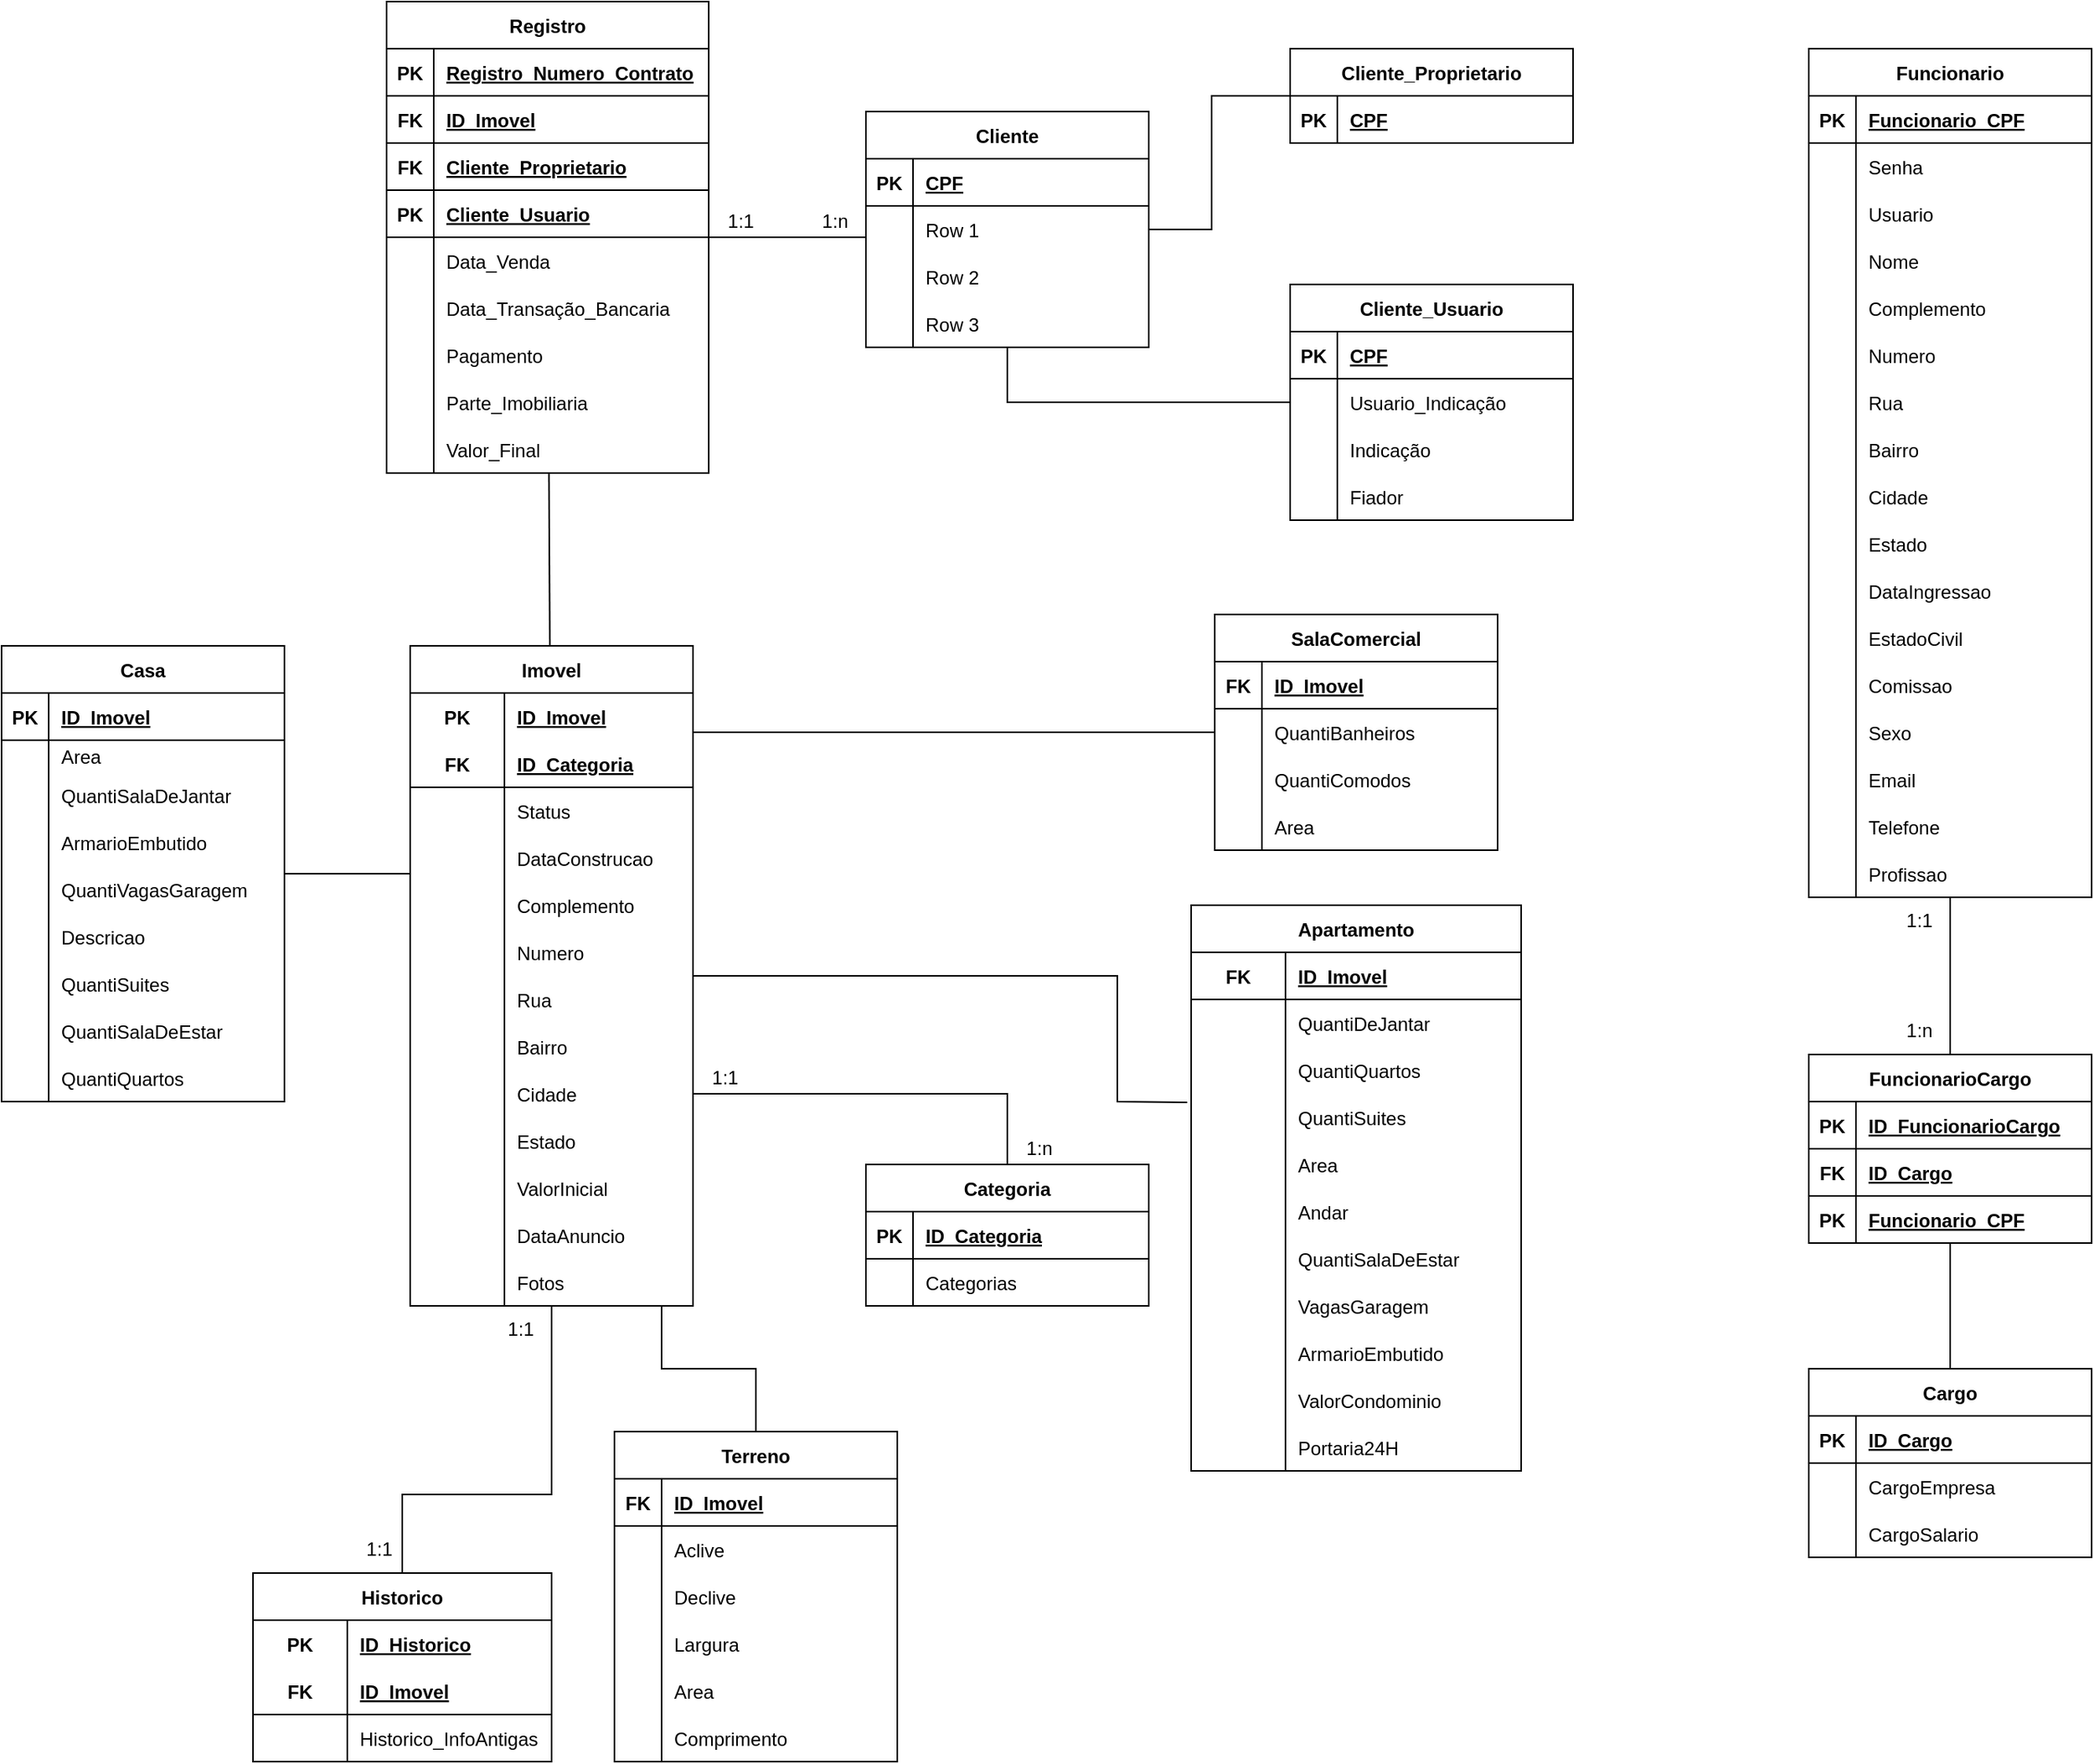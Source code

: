 <mxfile version="20.7.2" type="github">
  <diagram id="SzxvDD2TmIaTpPbDyxr0" name="Página-1">
    <mxGraphModel dx="2786" dy="1552" grid="1" gridSize="10" guides="1" tooltips="1" connect="1" arrows="1" fold="1" page="1" pageScale="1" pageWidth="827" pageHeight="1169" math="0" shadow="0">
      <root>
        <mxCell id="0" />
        <mxCell id="1" parent="0" />
        <mxCell id="BAxyArabmb5Me-QhJJxH-14" value="Imovel" style="shape=table;startSize=30;container=1;collapsible=1;childLayout=tableLayout;fixedRows=1;rowLines=0;fontStyle=1;align=center;resizeLast=1;" parent="1" vertex="1">
          <mxGeometry x="410" y="420" width="180" height="420" as="geometry" />
        </mxCell>
        <mxCell id="BAxyArabmb5Me-QhJJxH-15" value="" style="shape=tableRow;horizontal=0;startSize=0;swimlaneHead=0;swimlaneBody=0;fillColor=none;collapsible=0;dropTarget=0;points=[[0,0.5],[1,0.5]];portConstraint=eastwest;top=0;left=0;right=0;bottom=0;" parent="BAxyArabmb5Me-QhJJxH-14" vertex="1">
          <mxGeometry y="30" width="180" height="30" as="geometry" />
        </mxCell>
        <mxCell id="BAxyArabmb5Me-QhJJxH-16" value="PK" style="shape=partialRectangle;connectable=0;fillColor=none;top=0;left=0;bottom=0;right=0;fontStyle=1;overflow=hidden;" parent="BAxyArabmb5Me-QhJJxH-15" vertex="1">
          <mxGeometry width="60" height="30" as="geometry">
            <mxRectangle width="60" height="30" as="alternateBounds" />
          </mxGeometry>
        </mxCell>
        <mxCell id="BAxyArabmb5Me-QhJJxH-17" value="ID_Imovel" style="shape=partialRectangle;connectable=0;fillColor=none;top=0;left=0;bottom=0;right=0;align=left;spacingLeft=6;fontStyle=5;overflow=hidden;" parent="BAxyArabmb5Me-QhJJxH-15" vertex="1">
          <mxGeometry x="60" width="120" height="30" as="geometry">
            <mxRectangle width="120" height="30" as="alternateBounds" />
          </mxGeometry>
        </mxCell>
        <mxCell id="BAxyArabmb5Me-QhJJxH-18" value="" style="shape=tableRow;horizontal=0;startSize=0;swimlaneHead=0;swimlaneBody=0;fillColor=none;collapsible=0;dropTarget=0;points=[[0,0.5],[1,0.5]];portConstraint=eastwest;top=0;left=0;right=0;bottom=1;" parent="BAxyArabmb5Me-QhJJxH-14" vertex="1">
          <mxGeometry y="60" width="180" height="30" as="geometry" />
        </mxCell>
        <mxCell id="BAxyArabmb5Me-QhJJxH-19" value="FK" style="shape=partialRectangle;connectable=0;fillColor=none;top=0;left=0;bottom=0;right=0;fontStyle=1;overflow=hidden;" parent="BAxyArabmb5Me-QhJJxH-18" vertex="1">
          <mxGeometry width="60" height="30" as="geometry">
            <mxRectangle width="60" height="30" as="alternateBounds" />
          </mxGeometry>
        </mxCell>
        <mxCell id="BAxyArabmb5Me-QhJJxH-20" value="ID_Categoria" style="shape=partialRectangle;connectable=0;fillColor=none;top=0;left=0;bottom=0;right=0;align=left;spacingLeft=6;fontStyle=5;overflow=hidden;" parent="BAxyArabmb5Me-QhJJxH-18" vertex="1">
          <mxGeometry x="60" width="120" height="30" as="geometry">
            <mxRectangle width="120" height="30" as="alternateBounds" />
          </mxGeometry>
        </mxCell>
        <mxCell id="BAxyArabmb5Me-QhJJxH-21" value="" style="shape=tableRow;horizontal=0;startSize=0;swimlaneHead=0;swimlaneBody=0;fillColor=none;collapsible=0;dropTarget=0;points=[[0,0.5],[1,0.5]];portConstraint=eastwest;top=0;left=0;right=0;bottom=0;" parent="BAxyArabmb5Me-QhJJxH-14" vertex="1">
          <mxGeometry y="90" width="180" height="30" as="geometry" />
        </mxCell>
        <mxCell id="BAxyArabmb5Me-QhJJxH-22" value="" style="shape=partialRectangle;connectable=0;fillColor=none;top=0;left=0;bottom=0;right=0;editable=1;overflow=hidden;" parent="BAxyArabmb5Me-QhJJxH-21" vertex="1">
          <mxGeometry width="60" height="30" as="geometry">
            <mxRectangle width="60" height="30" as="alternateBounds" />
          </mxGeometry>
        </mxCell>
        <mxCell id="BAxyArabmb5Me-QhJJxH-23" value="Status" style="shape=partialRectangle;connectable=0;fillColor=none;top=0;left=0;bottom=0;right=0;align=left;spacingLeft=6;overflow=hidden;" parent="BAxyArabmb5Me-QhJJxH-21" vertex="1">
          <mxGeometry x="60" width="120" height="30" as="geometry">
            <mxRectangle width="120" height="30" as="alternateBounds" />
          </mxGeometry>
        </mxCell>
        <mxCell id="BAxyArabmb5Me-QhJJxH-24" value="" style="shape=tableRow;horizontal=0;startSize=0;swimlaneHead=0;swimlaneBody=0;fillColor=none;collapsible=0;dropTarget=0;points=[[0,0.5],[1,0.5]];portConstraint=eastwest;top=0;left=0;right=0;bottom=0;" parent="BAxyArabmb5Me-QhJJxH-14" vertex="1">
          <mxGeometry y="120" width="180" height="30" as="geometry" />
        </mxCell>
        <mxCell id="BAxyArabmb5Me-QhJJxH-25" value="" style="shape=partialRectangle;connectable=0;fillColor=none;top=0;left=0;bottom=0;right=0;editable=1;overflow=hidden;" parent="BAxyArabmb5Me-QhJJxH-24" vertex="1">
          <mxGeometry width="60" height="30" as="geometry">
            <mxRectangle width="60" height="30" as="alternateBounds" />
          </mxGeometry>
        </mxCell>
        <mxCell id="BAxyArabmb5Me-QhJJxH-26" value="DataConstrucao" style="shape=partialRectangle;connectable=0;fillColor=none;top=0;left=0;bottom=0;right=0;align=left;spacingLeft=6;overflow=hidden;" parent="BAxyArabmb5Me-QhJJxH-24" vertex="1">
          <mxGeometry x="60" width="120" height="30" as="geometry">
            <mxRectangle width="120" height="30" as="alternateBounds" />
          </mxGeometry>
        </mxCell>
        <mxCell id="BAxyArabmb5Me-QhJJxH-28" value="" style="shape=tableRow;horizontal=0;startSize=0;swimlaneHead=0;swimlaneBody=0;fillColor=none;collapsible=0;dropTarget=0;points=[[0,0.5],[1,0.5]];portConstraint=eastwest;top=0;left=0;right=0;bottom=0;" parent="BAxyArabmb5Me-QhJJxH-14" vertex="1">
          <mxGeometry y="150" width="180" height="30" as="geometry" />
        </mxCell>
        <mxCell id="BAxyArabmb5Me-QhJJxH-29" value="" style="shape=partialRectangle;connectable=0;fillColor=none;top=0;left=0;bottom=0;right=0;editable=1;overflow=hidden;" parent="BAxyArabmb5Me-QhJJxH-28" vertex="1">
          <mxGeometry width="60" height="30" as="geometry">
            <mxRectangle width="60" height="30" as="alternateBounds" />
          </mxGeometry>
        </mxCell>
        <mxCell id="BAxyArabmb5Me-QhJJxH-30" value="Complemento" style="shape=partialRectangle;connectable=0;fillColor=none;top=0;left=0;bottom=0;right=0;align=left;spacingLeft=6;overflow=hidden;" parent="BAxyArabmb5Me-QhJJxH-28" vertex="1">
          <mxGeometry x="60" width="120" height="30" as="geometry">
            <mxRectangle width="120" height="30" as="alternateBounds" />
          </mxGeometry>
        </mxCell>
        <mxCell id="BAxyArabmb5Me-QhJJxH-32" value="" style="shape=tableRow;horizontal=0;startSize=0;swimlaneHead=0;swimlaneBody=0;fillColor=none;collapsible=0;dropTarget=0;points=[[0,0.5],[1,0.5]];portConstraint=eastwest;top=0;left=0;right=0;bottom=0;" parent="BAxyArabmb5Me-QhJJxH-14" vertex="1">
          <mxGeometry y="180" width="180" height="30" as="geometry" />
        </mxCell>
        <mxCell id="BAxyArabmb5Me-QhJJxH-33" value="" style="shape=partialRectangle;connectable=0;fillColor=none;top=0;left=0;bottom=0;right=0;editable=1;overflow=hidden;" parent="BAxyArabmb5Me-QhJJxH-32" vertex="1">
          <mxGeometry width="60" height="30" as="geometry">
            <mxRectangle width="60" height="30" as="alternateBounds" />
          </mxGeometry>
        </mxCell>
        <mxCell id="BAxyArabmb5Me-QhJJxH-34" value="Numero" style="shape=partialRectangle;connectable=0;fillColor=none;top=0;left=0;bottom=0;right=0;align=left;spacingLeft=6;overflow=hidden;" parent="BAxyArabmb5Me-QhJJxH-32" vertex="1">
          <mxGeometry x="60" width="120" height="30" as="geometry">
            <mxRectangle width="120" height="30" as="alternateBounds" />
          </mxGeometry>
        </mxCell>
        <mxCell id="BAxyArabmb5Me-QhJJxH-36" value="" style="shape=tableRow;horizontal=0;startSize=0;swimlaneHead=0;swimlaneBody=0;fillColor=none;collapsible=0;dropTarget=0;points=[[0,0.5],[1,0.5]];portConstraint=eastwest;top=0;left=0;right=0;bottom=0;" parent="BAxyArabmb5Me-QhJJxH-14" vertex="1">
          <mxGeometry y="210" width="180" height="30" as="geometry" />
        </mxCell>
        <mxCell id="BAxyArabmb5Me-QhJJxH-37" value="" style="shape=partialRectangle;connectable=0;fillColor=none;top=0;left=0;bottom=0;right=0;editable=1;overflow=hidden;" parent="BAxyArabmb5Me-QhJJxH-36" vertex="1">
          <mxGeometry width="60" height="30" as="geometry">
            <mxRectangle width="60" height="30" as="alternateBounds" />
          </mxGeometry>
        </mxCell>
        <mxCell id="BAxyArabmb5Me-QhJJxH-38" value="Rua" style="shape=partialRectangle;connectable=0;fillColor=none;top=0;left=0;bottom=0;right=0;align=left;spacingLeft=6;overflow=hidden;" parent="BAxyArabmb5Me-QhJJxH-36" vertex="1">
          <mxGeometry x="60" width="120" height="30" as="geometry">
            <mxRectangle width="120" height="30" as="alternateBounds" />
          </mxGeometry>
        </mxCell>
        <mxCell id="BAxyArabmb5Me-QhJJxH-44" value="" style="shape=tableRow;horizontal=0;startSize=0;swimlaneHead=0;swimlaneBody=0;fillColor=none;collapsible=0;dropTarget=0;points=[[0,0.5],[1,0.5]];portConstraint=eastwest;top=0;left=0;right=0;bottom=0;" parent="BAxyArabmb5Me-QhJJxH-14" vertex="1">
          <mxGeometry y="240" width="180" height="30" as="geometry" />
        </mxCell>
        <mxCell id="BAxyArabmb5Me-QhJJxH-45" value="" style="shape=partialRectangle;connectable=0;fillColor=none;top=0;left=0;bottom=0;right=0;editable=1;overflow=hidden;" parent="BAxyArabmb5Me-QhJJxH-44" vertex="1">
          <mxGeometry width="60" height="30" as="geometry">
            <mxRectangle width="60" height="30" as="alternateBounds" />
          </mxGeometry>
        </mxCell>
        <mxCell id="BAxyArabmb5Me-QhJJxH-46" value="Bairro" style="shape=partialRectangle;connectable=0;fillColor=none;top=0;left=0;bottom=0;right=0;align=left;spacingLeft=6;overflow=hidden;" parent="BAxyArabmb5Me-QhJJxH-44" vertex="1">
          <mxGeometry x="60" width="120" height="30" as="geometry">
            <mxRectangle width="120" height="30" as="alternateBounds" />
          </mxGeometry>
        </mxCell>
        <mxCell id="BAxyArabmb5Me-QhJJxH-40" value="" style="shape=tableRow;horizontal=0;startSize=0;swimlaneHead=0;swimlaneBody=0;fillColor=none;collapsible=0;dropTarget=0;points=[[0,0.5],[1,0.5]];portConstraint=eastwest;top=0;left=0;right=0;bottom=0;" parent="BAxyArabmb5Me-QhJJxH-14" vertex="1">
          <mxGeometry y="270" width="180" height="30" as="geometry" />
        </mxCell>
        <mxCell id="BAxyArabmb5Me-QhJJxH-41" value="" style="shape=partialRectangle;connectable=0;fillColor=none;top=0;left=0;bottom=0;right=0;editable=1;overflow=hidden;" parent="BAxyArabmb5Me-QhJJxH-40" vertex="1">
          <mxGeometry width="60" height="30" as="geometry">
            <mxRectangle width="60" height="30" as="alternateBounds" />
          </mxGeometry>
        </mxCell>
        <mxCell id="BAxyArabmb5Me-QhJJxH-42" value="Cidade" style="shape=partialRectangle;connectable=0;fillColor=none;top=0;left=0;bottom=0;right=0;align=left;spacingLeft=6;overflow=hidden;" parent="BAxyArabmb5Me-QhJJxH-40" vertex="1">
          <mxGeometry x="60" width="120" height="30" as="geometry">
            <mxRectangle width="120" height="30" as="alternateBounds" />
          </mxGeometry>
        </mxCell>
        <mxCell id="BAxyArabmb5Me-QhJJxH-48" value="" style="shape=tableRow;horizontal=0;startSize=0;swimlaneHead=0;swimlaneBody=0;fillColor=none;collapsible=0;dropTarget=0;points=[[0,0.5],[1,0.5]];portConstraint=eastwest;top=0;left=0;right=0;bottom=0;" parent="BAxyArabmb5Me-QhJJxH-14" vertex="1">
          <mxGeometry y="300" width="180" height="30" as="geometry" />
        </mxCell>
        <mxCell id="BAxyArabmb5Me-QhJJxH-49" value="" style="shape=partialRectangle;connectable=0;fillColor=none;top=0;left=0;bottom=0;right=0;editable=1;overflow=hidden;" parent="BAxyArabmb5Me-QhJJxH-48" vertex="1">
          <mxGeometry width="60" height="30" as="geometry">
            <mxRectangle width="60" height="30" as="alternateBounds" />
          </mxGeometry>
        </mxCell>
        <mxCell id="BAxyArabmb5Me-QhJJxH-50" value="Estado" style="shape=partialRectangle;connectable=0;fillColor=none;top=0;left=0;bottom=0;right=0;align=left;spacingLeft=6;overflow=hidden;" parent="BAxyArabmb5Me-QhJJxH-48" vertex="1">
          <mxGeometry x="60" width="120" height="30" as="geometry">
            <mxRectangle width="120" height="30" as="alternateBounds" />
          </mxGeometry>
        </mxCell>
        <mxCell id="BAxyArabmb5Me-QhJJxH-52" value="" style="shape=tableRow;horizontal=0;startSize=0;swimlaneHead=0;swimlaneBody=0;fillColor=none;collapsible=0;dropTarget=0;points=[[0,0.5],[1,0.5]];portConstraint=eastwest;top=0;left=0;right=0;bottom=0;" parent="BAxyArabmb5Me-QhJJxH-14" vertex="1">
          <mxGeometry y="330" width="180" height="30" as="geometry" />
        </mxCell>
        <mxCell id="BAxyArabmb5Me-QhJJxH-53" value="" style="shape=partialRectangle;connectable=0;fillColor=none;top=0;left=0;bottom=0;right=0;editable=1;overflow=hidden;" parent="BAxyArabmb5Me-QhJJxH-52" vertex="1">
          <mxGeometry width="60" height="30" as="geometry">
            <mxRectangle width="60" height="30" as="alternateBounds" />
          </mxGeometry>
        </mxCell>
        <mxCell id="BAxyArabmb5Me-QhJJxH-54" value="ValorInicial" style="shape=partialRectangle;connectable=0;fillColor=none;top=0;left=0;bottom=0;right=0;align=left;spacingLeft=6;overflow=hidden;" parent="BAxyArabmb5Me-QhJJxH-52" vertex="1">
          <mxGeometry x="60" width="120" height="30" as="geometry">
            <mxRectangle width="120" height="30" as="alternateBounds" />
          </mxGeometry>
        </mxCell>
        <mxCell id="BAxyArabmb5Me-QhJJxH-56" value="" style="shape=tableRow;horizontal=0;startSize=0;swimlaneHead=0;swimlaneBody=0;fillColor=none;collapsible=0;dropTarget=0;points=[[0,0.5],[1,0.5]];portConstraint=eastwest;top=0;left=0;right=0;bottom=0;" parent="BAxyArabmb5Me-QhJJxH-14" vertex="1">
          <mxGeometry y="360" width="180" height="30" as="geometry" />
        </mxCell>
        <mxCell id="BAxyArabmb5Me-QhJJxH-57" value="" style="shape=partialRectangle;connectable=0;fillColor=none;top=0;left=0;bottom=0;right=0;editable=1;overflow=hidden;" parent="BAxyArabmb5Me-QhJJxH-56" vertex="1">
          <mxGeometry width="60" height="30" as="geometry">
            <mxRectangle width="60" height="30" as="alternateBounds" />
          </mxGeometry>
        </mxCell>
        <mxCell id="BAxyArabmb5Me-QhJJxH-58" value="DataAnuncio" style="shape=partialRectangle;connectable=0;fillColor=none;top=0;left=0;bottom=0;right=0;align=left;spacingLeft=6;overflow=hidden;" parent="BAxyArabmb5Me-QhJJxH-56" vertex="1">
          <mxGeometry x="60" width="120" height="30" as="geometry">
            <mxRectangle width="120" height="30" as="alternateBounds" />
          </mxGeometry>
        </mxCell>
        <mxCell id="BAxyArabmb5Me-QhJJxH-60" value="" style="shape=tableRow;horizontal=0;startSize=0;swimlaneHead=0;swimlaneBody=0;fillColor=none;collapsible=0;dropTarget=0;points=[[0,0.5],[1,0.5]];portConstraint=eastwest;top=0;left=0;right=0;bottom=0;" parent="BAxyArabmb5Me-QhJJxH-14" vertex="1">
          <mxGeometry y="390" width="180" height="30" as="geometry" />
        </mxCell>
        <mxCell id="BAxyArabmb5Me-QhJJxH-61" value="" style="shape=partialRectangle;connectable=0;fillColor=none;top=0;left=0;bottom=0;right=0;editable=1;overflow=hidden;" parent="BAxyArabmb5Me-QhJJxH-60" vertex="1">
          <mxGeometry width="60" height="30" as="geometry">
            <mxRectangle width="60" height="30" as="alternateBounds" />
          </mxGeometry>
        </mxCell>
        <mxCell id="BAxyArabmb5Me-QhJJxH-62" value="Fotos" style="shape=partialRectangle;connectable=0;fillColor=none;top=0;left=0;bottom=0;right=0;align=left;spacingLeft=6;overflow=hidden;" parent="BAxyArabmb5Me-QhJJxH-60" vertex="1">
          <mxGeometry x="60" width="120" height="30" as="geometry">
            <mxRectangle width="120" height="30" as="alternateBounds" />
          </mxGeometry>
        </mxCell>
        <mxCell id="BAxyArabmb5Me-QhJJxH-63" value="Categoria" style="shape=table;startSize=30;container=1;collapsible=1;childLayout=tableLayout;fixedRows=1;rowLines=0;fontStyle=1;align=center;resizeLast=1;" parent="1" vertex="1">
          <mxGeometry x="700" y="750" width="180" height="90" as="geometry" />
        </mxCell>
        <mxCell id="BAxyArabmb5Me-QhJJxH-64" value="" style="shape=tableRow;horizontal=0;startSize=0;swimlaneHead=0;swimlaneBody=0;fillColor=none;collapsible=0;dropTarget=0;points=[[0,0.5],[1,0.5]];portConstraint=eastwest;top=0;left=0;right=0;bottom=1;" parent="BAxyArabmb5Me-QhJJxH-63" vertex="1">
          <mxGeometry y="30" width="180" height="30" as="geometry" />
        </mxCell>
        <mxCell id="BAxyArabmb5Me-QhJJxH-65" value="PK" style="shape=partialRectangle;connectable=0;fillColor=none;top=0;left=0;bottom=0;right=0;fontStyle=1;overflow=hidden;" parent="BAxyArabmb5Me-QhJJxH-64" vertex="1">
          <mxGeometry width="30" height="30" as="geometry">
            <mxRectangle width="30" height="30" as="alternateBounds" />
          </mxGeometry>
        </mxCell>
        <mxCell id="BAxyArabmb5Me-QhJJxH-66" value="ID_Categoria" style="shape=partialRectangle;connectable=0;fillColor=none;top=0;left=0;bottom=0;right=0;align=left;spacingLeft=6;fontStyle=5;overflow=hidden;" parent="BAxyArabmb5Me-QhJJxH-64" vertex="1">
          <mxGeometry x="30" width="150" height="30" as="geometry">
            <mxRectangle width="150" height="30" as="alternateBounds" />
          </mxGeometry>
        </mxCell>
        <mxCell id="BAxyArabmb5Me-QhJJxH-67" value="" style="shape=tableRow;horizontal=0;startSize=0;swimlaneHead=0;swimlaneBody=0;fillColor=none;collapsible=0;dropTarget=0;points=[[0,0.5],[1,0.5]];portConstraint=eastwest;top=0;left=0;right=0;bottom=0;" parent="BAxyArabmb5Me-QhJJxH-63" vertex="1">
          <mxGeometry y="60" width="180" height="30" as="geometry" />
        </mxCell>
        <mxCell id="BAxyArabmb5Me-QhJJxH-68" value="" style="shape=partialRectangle;connectable=0;fillColor=none;top=0;left=0;bottom=0;right=0;editable=1;overflow=hidden;" parent="BAxyArabmb5Me-QhJJxH-67" vertex="1">
          <mxGeometry width="30" height="30" as="geometry">
            <mxRectangle width="30" height="30" as="alternateBounds" />
          </mxGeometry>
        </mxCell>
        <mxCell id="BAxyArabmb5Me-QhJJxH-69" value="Categorias" style="shape=partialRectangle;connectable=0;fillColor=none;top=0;left=0;bottom=0;right=0;align=left;spacingLeft=6;overflow=hidden;" parent="BAxyArabmb5Me-QhJJxH-67" vertex="1">
          <mxGeometry x="30" width="150" height="30" as="geometry">
            <mxRectangle width="150" height="30" as="alternateBounds" />
          </mxGeometry>
        </mxCell>
        <mxCell id="BAxyArabmb5Me-QhJJxH-76" value="" style="endArrow=none;html=1;rounded=0;exitX=1;exitY=0.5;exitDx=0;exitDy=0;" parent="1" source="BAxyArabmb5Me-QhJJxH-40" target="BAxyArabmb5Me-QhJJxH-63" edge="1">
          <mxGeometry width="50" height="50" relative="1" as="geometry">
            <mxPoint x="580" y="755" as="sourcePoint" />
            <mxPoint x="650" y="670" as="targetPoint" />
            <Array as="points">
              <mxPoint x="790" y="705" />
            </Array>
          </mxGeometry>
        </mxCell>
        <mxCell id="BAxyArabmb5Me-QhJJxH-77" value="Terreno" style="shape=table;startSize=30;container=1;collapsible=1;childLayout=tableLayout;fixedRows=1;rowLines=0;fontStyle=1;align=center;resizeLast=1;" parent="1" vertex="1">
          <mxGeometry x="540" y="920" width="180" height="210" as="geometry" />
        </mxCell>
        <mxCell id="BAxyArabmb5Me-QhJJxH-78" value="" style="shape=tableRow;horizontal=0;startSize=0;swimlaneHead=0;swimlaneBody=0;fillColor=none;collapsible=0;dropTarget=0;points=[[0,0.5],[1,0.5]];portConstraint=eastwest;top=0;left=0;right=0;bottom=1;" parent="BAxyArabmb5Me-QhJJxH-77" vertex="1">
          <mxGeometry y="30" width="180" height="30" as="geometry" />
        </mxCell>
        <mxCell id="BAxyArabmb5Me-QhJJxH-79" value="FK" style="shape=partialRectangle;connectable=0;fillColor=none;top=0;left=0;bottom=0;right=0;fontStyle=1;overflow=hidden;" parent="BAxyArabmb5Me-QhJJxH-78" vertex="1">
          <mxGeometry width="30" height="30" as="geometry">
            <mxRectangle width="30" height="30" as="alternateBounds" />
          </mxGeometry>
        </mxCell>
        <mxCell id="BAxyArabmb5Me-QhJJxH-80" value="ID_Imovel" style="shape=partialRectangle;connectable=0;fillColor=none;top=0;left=0;bottom=0;right=0;align=left;spacingLeft=6;fontStyle=5;overflow=hidden;" parent="BAxyArabmb5Me-QhJJxH-78" vertex="1">
          <mxGeometry x="30" width="150" height="30" as="geometry">
            <mxRectangle width="150" height="30" as="alternateBounds" />
          </mxGeometry>
        </mxCell>
        <mxCell id="BAxyArabmb5Me-QhJJxH-81" value="" style="shape=tableRow;horizontal=0;startSize=0;swimlaneHead=0;swimlaneBody=0;fillColor=none;collapsible=0;dropTarget=0;points=[[0,0.5],[1,0.5]];portConstraint=eastwest;top=0;left=0;right=0;bottom=0;" parent="BAxyArabmb5Me-QhJJxH-77" vertex="1">
          <mxGeometry y="60" width="180" height="30" as="geometry" />
        </mxCell>
        <mxCell id="BAxyArabmb5Me-QhJJxH-82" value="" style="shape=partialRectangle;connectable=0;fillColor=none;top=0;left=0;bottom=0;right=0;editable=1;overflow=hidden;" parent="BAxyArabmb5Me-QhJJxH-81" vertex="1">
          <mxGeometry width="30" height="30" as="geometry">
            <mxRectangle width="30" height="30" as="alternateBounds" />
          </mxGeometry>
        </mxCell>
        <mxCell id="BAxyArabmb5Me-QhJJxH-83" value="Aclive" style="shape=partialRectangle;connectable=0;fillColor=none;top=0;left=0;bottom=0;right=0;align=left;spacingLeft=6;overflow=hidden;" parent="BAxyArabmb5Me-QhJJxH-81" vertex="1">
          <mxGeometry x="30" width="150" height="30" as="geometry">
            <mxRectangle width="150" height="30" as="alternateBounds" />
          </mxGeometry>
        </mxCell>
        <mxCell id="BAxyArabmb5Me-QhJJxH-84" value="" style="shape=tableRow;horizontal=0;startSize=0;swimlaneHead=0;swimlaneBody=0;fillColor=none;collapsible=0;dropTarget=0;points=[[0,0.5],[1,0.5]];portConstraint=eastwest;top=0;left=0;right=0;bottom=0;" parent="BAxyArabmb5Me-QhJJxH-77" vertex="1">
          <mxGeometry y="90" width="180" height="30" as="geometry" />
        </mxCell>
        <mxCell id="BAxyArabmb5Me-QhJJxH-85" value="" style="shape=partialRectangle;connectable=0;fillColor=none;top=0;left=0;bottom=0;right=0;editable=1;overflow=hidden;" parent="BAxyArabmb5Me-QhJJxH-84" vertex="1">
          <mxGeometry width="30" height="30" as="geometry">
            <mxRectangle width="30" height="30" as="alternateBounds" />
          </mxGeometry>
        </mxCell>
        <mxCell id="BAxyArabmb5Me-QhJJxH-86" value="Declive" style="shape=partialRectangle;connectable=0;fillColor=none;top=0;left=0;bottom=0;right=0;align=left;spacingLeft=6;overflow=hidden;" parent="BAxyArabmb5Me-QhJJxH-84" vertex="1">
          <mxGeometry x="30" width="150" height="30" as="geometry">
            <mxRectangle width="150" height="30" as="alternateBounds" />
          </mxGeometry>
        </mxCell>
        <mxCell id="BAxyArabmb5Me-QhJJxH-87" value="" style="shape=tableRow;horizontal=0;startSize=0;swimlaneHead=0;swimlaneBody=0;fillColor=none;collapsible=0;dropTarget=0;points=[[0,0.5],[1,0.5]];portConstraint=eastwest;top=0;left=0;right=0;bottom=0;" parent="BAxyArabmb5Me-QhJJxH-77" vertex="1">
          <mxGeometry y="120" width="180" height="30" as="geometry" />
        </mxCell>
        <mxCell id="BAxyArabmb5Me-QhJJxH-88" value="" style="shape=partialRectangle;connectable=0;fillColor=none;top=0;left=0;bottom=0;right=0;editable=1;overflow=hidden;" parent="BAxyArabmb5Me-QhJJxH-87" vertex="1">
          <mxGeometry width="30" height="30" as="geometry">
            <mxRectangle width="30" height="30" as="alternateBounds" />
          </mxGeometry>
        </mxCell>
        <mxCell id="BAxyArabmb5Me-QhJJxH-89" value="Largura" style="shape=partialRectangle;connectable=0;fillColor=none;top=0;left=0;bottom=0;right=0;align=left;spacingLeft=6;overflow=hidden;" parent="BAxyArabmb5Me-QhJJxH-87" vertex="1">
          <mxGeometry x="30" width="150" height="30" as="geometry">
            <mxRectangle width="150" height="30" as="alternateBounds" />
          </mxGeometry>
        </mxCell>
        <mxCell id="BAxyArabmb5Me-QhJJxH-91" value="" style="shape=tableRow;horizontal=0;startSize=0;swimlaneHead=0;swimlaneBody=0;fillColor=none;collapsible=0;dropTarget=0;points=[[0,0.5],[1,0.5]];portConstraint=eastwest;top=0;left=0;right=0;bottom=0;" parent="BAxyArabmb5Me-QhJJxH-77" vertex="1">
          <mxGeometry y="150" width="180" height="30" as="geometry" />
        </mxCell>
        <mxCell id="BAxyArabmb5Me-QhJJxH-92" value="" style="shape=partialRectangle;connectable=0;fillColor=none;top=0;left=0;bottom=0;right=0;editable=1;overflow=hidden;" parent="BAxyArabmb5Me-QhJJxH-91" vertex="1">
          <mxGeometry width="30" height="30" as="geometry">
            <mxRectangle width="30" height="30" as="alternateBounds" />
          </mxGeometry>
        </mxCell>
        <mxCell id="BAxyArabmb5Me-QhJJxH-93" value="Area" style="shape=partialRectangle;connectable=0;fillColor=none;top=0;left=0;bottom=0;right=0;align=left;spacingLeft=6;overflow=hidden;" parent="BAxyArabmb5Me-QhJJxH-91" vertex="1">
          <mxGeometry x="30" width="150" height="30" as="geometry">
            <mxRectangle width="150" height="30" as="alternateBounds" />
          </mxGeometry>
        </mxCell>
        <mxCell id="BAxyArabmb5Me-QhJJxH-95" value="" style="shape=tableRow;horizontal=0;startSize=0;swimlaneHead=0;swimlaneBody=0;fillColor=none;collapsible=0;dropTarget=0;points=[[0,0.5],[1,0.5]];portConstraint=eastwest;top=0;left=0;right=0;bottom=0;" parent="BAxyArabmb5Me-QhJJxH-77" vertex="1">
          <mxGeometry y="180" width="180" height="30" as="geometry" />
        </mxCell>
        <mxCell id="BAxyArabmb5Me-QhJJxH-96" value="" style="shape=partialRectangle;connectable=0;fillColor=none;top=0;left=0;bottom=0;right=0;editable=1;overflow=hidden;" parent="BAxyArabmb5Me-QhJJxH-95" vertex="1">
          <mxGeometry width="30" height="30" as="geometry">
            <mxRectangle width="30" height="30" as="alternateBounds" />
          </mxGeometry>
        </mxCell>
        <mxCell id="BAxyArabmb5Me-QhJJxH-97" value="Comprimento" style="shape=partialRectangle;connectable=0;fillColor=none;top=0;left=0;bottom=0;right=0;align=left;spacingLeft=6;overflow=hidden;" parent="BAxyArabmb5Me-QhJJxH-95" vertex="1">
          <mxGeometry x="30" width="150" height="30" as="geometry">
            <mxRectangle width="150" height="30" as="alternateBounds" />
          </mxGeometry>
        </mxCell>
        <mxCell id="BAxyArabmb5Me-QhJJxH-98" value="" style="endArrow=none;html=1;rounded=0;" parent="1" source="BAxyArabmb5Me-QhJJxH-77" edge="1">
          <mxGeometry width="50" height="50" relative="1" as="geometry">
            <mxPoint x="600" y="1020" as="sourcePoint" />
            <mxPoint x="570" y="840" as="targetPoint" />
            <Array as="points">
              <mxPoint x="630" y="880" />
              <mxPoint x="570" y="880" />
            </Array>
          </mxGeometry>
        </mxCell>
        <mxCell id="BAxyArabmb5Me-QhJJxH-112" value="Historico" style="shape=table;startSize=30;container=1;collapsible=1;childLayout=tableLayout;fixedRows=1;rowLines=0;fontStyle=1;align=center;resizeLast=1;" parent="1" vertex="1">
          <mxGeometry x="310" y="1010" width="190" height="120" as="geometry" />
        </mxCell>
        <mxCell id="BAxyArabmb5Me-QhJJxH-113" value="" style="shape=tableRow;horizontal=0;startSize=0;swimlaneHead=0;swimlaneBody=0;fillColor=none;collapsible=0;dropTarget=0;points=[[0,0.5],[1,0.5]];portConstraint=eastwest;top=0;left=0;right=0;bottom=0;" parent="BAxyArabmb5Me-QhJJxH-112" vertex="1">
          <mxGeometry y="30" width="190" height="30" as="geometry" />
        </mxCell>
        <mxCell id="BAxyArabmb5Me-QhJJxH-114" value="PK" style="shape=partialRectangle;connectable=0;fillColor=none;top=0;left=0;bottom=0;right=0;fontStyle=1;overflow=hidden;" parent="BAxyArabmb5Me-QhJJxH-113" vertex="1">
          <mxGeometry width="60" height="30" as="geometry">
            <mxRectangle width="60" height="30" as="alternateBounds" />
          </mxGeometry>
        </mxCell>
        <mxCell id="BAxyArabmb5Me-QhJJxH-115" value="ID_Historico" style="shape=partialRectangle;connectable=0;fillColor=none;top=0;left=0;bottom=0;right=0;align=left;spacingLeft=6;fontStyle=5;overflow=hidden;" parent="BAxyArabmb5Me-QhJJxH-113" vertex="1">
          <mxGeometry x="60" width="130" height="30" as="geometry">
            <mxRectangle width="130" height="30" as="alternateBounds" />
          </mxGeometry>
        </mxCell>
        <mxCell id="BAxyArabmb5Me-QhJJxH-116" value="" style="shape=tableRow;horizontal=0;startSize=0;swimlaneHead=0;swimlaneBody=0;fillColor=none;collapsible=0;dropTarget=0;points=[[0,0.5],[1,0.5]];portConstraint=eastwest;top=0;left=0;right=0;bottom=1;" parent="BAxyArabmb5Me-QhJJxH-112" vertex="1">
          <mxGeometry y="60" width="190" height="30" as="geometry" />
        </mxCell>
        <mxCell id="BAxyArabmb5Me-QhJJxH-117" value="FK" style="shape=partialRectangle;connectable=0;fillColor=none;top=0;left=0;bottom=0;right=0;fontStyle=1;overflow=hidden;" parent="BAxyArabmb5Me-QhJJxH-116" vertex="1">
          <mxGeometry width="60" height="30" as="geometry">
            <mxRectangle width="60" height="30" as="alternateBounds" />
          </mxGeometry>
        </mxCell>
        <mxCell id="BAxyArabmb5Me-QhJJxH-118" value="ID_Imovel" style="shape=partialRectangle;connectable=0;fillColor=none;top=0;left=0;bottom=0;right=0;align=left;spacingLeft=6;fontStyle=5;overflow=hidden;" parent="BAxyArabmb5Me-QhJJxH-116" vertex="1">
          <mxGeometry x="60" width="130" height="30" as="geometry">
            <mxRectangle width="130" height="30" as="alternateBounds" />
          </mxGeometry>
        </mxCell>
        <mxCell id="BAxyArabmb5Me-QhJJxH-119" value="" style="shape=tableRow;horizontal=0;startSize=0;swimlaneHead=0;swimlaneBody=0;fillColor=none;collapsible=0;dropTarget=0;points=[[0,0.5],[1,0.5]];portConstraint=eastwest;top=0;left=0;right=0;bottom=0;" parent="BAxyArabmb5Me-QhJJxH-112" vertex="1">
          <mxGeometry y="90" width="190" height="30" as="geometry" />
        </mxCell>
        <mxCell id="BAxyArabmb5Me-QhJJxH-120" value="" style="shape=partialRectangle;connectable=0;fillColor=none;top=0;left=0;bottom=0;right=0;editable=1;overflow=hidden;" parent="BAxyArabmb5Me-QhJJxH-119" vertex="1">
          <mxGeometry width="60" height="30" as="geometry">
            <mxRectangle width="60" height="30" as="alternateBounds" />
          </mxGeometry>
        </mxCell>
        <mxCell id="BAxyArabmb5Me-QhJJxH-121" value="Historico_InfoAntigas" style="shape=partialRectangle;connectable=0;fillColor=none;top=0;left=0;bottom=0;right=0;align=left;spacingLeft=6;overflow=hidden;" parent="BAxyArabmb5Me-QhJJxH-119" vertex="1">
          <mxGeometry x="60" width="130" height="30" as="geometry">
            <mxRectangle width="130" height="30" as="alternateBounds" />
          </mxGeometry>
        </mxCell>
        <mxCell id="BAxyArabmb5Me-QhJJxH-125" value="" style="endArrow=none;html=1;rounded=0;" parent="1" source="BAxyArabmb5Me-QhJJxH-112" target="BAxyArabmb5Me-QhJJxH-60" edge="1">
          <mxGeometry width="50" height="50" relative="1" as="geometry">
            <mxPoint x="600" y="920" as="sourcePoint" />
            <mxPoint x="650" y="870" as="targetPoint" />
            <Array as="points">
              <mxPoint x="405" y="960" />
              <mxPoint x="500" y="960" />
            </Array>
          </mxGeometry>
        </mxCell>
        <mxCell id="BAxyArabmb5Me-QhJJxH-139" value="Apartamento" style="shape=table;startSize=30;container=1;collapsible=1;childLayout=tableLayout;fixedRows=1;rowLines=0;fontStyle=1;align=center;resizeLast=1;" parent="1" vertex="1">
          <mxGeometry x="907" y="585" width="210" height="360" as="geometry" />
        </mxCell>
        <mxCell id="BAxyArabmb5Me-QhJJxH-143" value="" style="shape=tableRow;horizontal=0;startSize=0;swimlaneHead=0;swimlaneBody=0;fillColor=none;collapsible=0;dropTarget=0;points=[[0,0.5],[1,0.5]];portConstraint=eastwest;top=0;left=0;right=0;bottom=1;" parent="BAxyArabmb5Me-QhJJxH-139" vertex="1">
          <mxGeometry y="30" width="210" height="30" as="geometry" />
        </mxCell>
        <mxCell id="BAxyArabmb5Me-QhJJxH-144" value="FK" style="shape=partialRectangle;connectable=0;fillColor=none;top=0;left=0;bottom=0;right=0;fontStyle=1;overflow=hidden;" parent="BAxyArabmb5Me-QhJJxH-143" vertex="1">
          <mxGeometry width="60" height="30" as="geometry">
            <mxRectangle width="60" height="30" as="alternateBounds" />
          </mxGeometry>
        </mxCell>
        <mxCell id="BAxyArabmb5Me-QhJJxH-145" value="ID_Imovel" style="shape=partialRectangle;connectable=0;fillColor=none;top=0;left=0;bottom=0;right=0;align=left;spacingLeft=6;fontStyle=5;overflow=hidden;" parent="BAxyArabmb5Me-QhJJxH-143" vertex="1">
          <mxGeometry x="60" width="150" height="30" as="geometry">
            <mxRectangle width="150" height="30" as="alternateBounds" />
          </mxGeometry>
        </mxCell>
        <mxCell id="BAxyArabmb5Me-QhJJxH-146" value="" style="shape=tableRow;horizontal=0;startSize=0;swimlaneHead=0;swimlaneBody=0;fillColor=none;collapsible=0;dropTarget=0;points=[[0,0.5],[1,0.5]];portConstraint=eastwest;top=0;left=0;right=0;bottom=0;" parent="BAxyArabmb5Me-QhJJxH-139" vertex="1">
          <mxGeometry y="60" width="210" height="30" as="geometry" />
        </mxCell>
        <mxCell id="BAxyArabmb5Me-QhJJxH-147" value="" style="shape=partialRectangle;connectable=0;fillColor=none;top=0;left=0;bottom=0;right=0;editable=1;overflow=hidden;" parent="BAxyArabmb5Me-QhJJxH-146" vertex="1">
          <mxGeometry width="60" height="30" as="geometry">
            <mxRectangle width="60" height="30" as="alternateBounds" />
          </mxGeometry>
        </mxCell>
        <mxCell id="BAxyArabmb5Me-QhJJxH-148" value="QuantiDeJantar" style="shape=partialRectangle;connectable=0;fillColor=none;top=0;left=0;bottom=0;right=0;align=left;spacingLeft=6;overflow=hidden;" parent="BAxyArabmb5Me-QhJJxH-146" vertex="1">
          <mxGeometry x="60" width="150" height="30" as="geometry">
            <mxRectangle width="150" height="30" as="alternateBounds" />
          </mxGeometry>
        </mxCell>
        <mxCell id="BAxyArabmb5Me-QhJJxH-149" value="" style="shape=tableRow;horizontal=0;startSize=0;swimlaneHead=0;swimlaneBody=0;fillColor=none;collapsible=0;dropTarget=0;points=[[0,0.5],[1,0.5]];portConstraint=eastwest;top=0;left=0;right=0;bottom=0;" parent="BAxyArabmb5Me-QhJJxH-139" vertex="1">
          <mxGeometry y="90" width="210" height="30" as="geometry" />
        </mxCell>
        <mxCell id="BAxyArabmb5Me-QhJJxH-150" value="" style="shape=partialRectangle;connectable=0;fillColor=none;top=0;left=0;bottom=0;right=0;editable=1;overflow=hidden;" parent="BAxyArabmb5Me-QhJJxH-149" vertex="1">
          <mxGeometry width="60" height="30" as="geometry">
            <mxRectangle width="60" height="30" as="alternateBounds" />
          </mxGeometry>
        </mxCell>
        <mxCell id="BAxyArabmb5Me-QhJJxH-151" value="QuantiQuartos" style="shape=partialRectangle;connectable=0;fillColor=none;top=0;left=0;bottom=0;right=0;align=left;spacingLeft=6;overflow=hidden;" parent="BAxyArabmb5Me-QhJJxH-149" vertex="1">
          <mxGeometry x="60" width="150" height="30" as="geometry">
            <mxRectangle width="150" height="30" as="alternateBounds" />
          </mxGeometry>
        </mxCell>
        <mxCell id="BAxyArabmb5Me-QhJJxH-153" value="" style="shape=tableRow;horizontal=0;startSize=0;swimlaneHead=0;swimlaneBody=0;fillColor=none;collapsible=0;dropTarget=0;points=[[0,0.5],[1,0.5]];portConstraint=eastwest;top=0;left=0;right=0;bottom=0;" parent="BAxyArabmb5Me-QhJJxH-139" vertex="1">
          <mxGeometry y="120" width="210" height="30" as="geometry" />
        </mxCell>
        <mxCell id="BAxyArabmb5Me-QhJJxH-154" value="" style="shape=partialRectangle;connectable=0;fillColor=none;top=0;left=0;bottom=0;right=0;editable=1;overflow=hidden;" parent="BAxyArabmb5Me-QhJJxH-153" vertex="1">
          <mxGeometry width="60" height="30" as="geometry">
            <mxRectangle width="60" height="30" as="alternateBounds" />
          </mxGeometry>
        </mxCell>
        <mxCell id="BAxyArabmb5Me-QhJJxH-155" value="QuantiSuites" style="shape=partialRectangle;connectable=0;fillColor=none;top=0;left=0;bottom=0;right=0;align=left;spacingLeft=6;overflow=hidden;" parent="BAxyArabmb5Me-QhJJxH-153" vertex="1">
          <mxGeometry x="60" width="150" height="30" as="geometry">
            <mxRectangle width="150" height="30" as="alternateBounds" />
          </mxGeometry>
        </mxCell>
        <mxCell id="BAxyArabmb5Me-QhJJxH-157" value="" style="shape=tableRow;horizontal=0;startSize=0;swimlaneHead=0;swimlaneBody=0;fillColor=none;collapsible=0;dropTarget=0;points=[[0,0.5],[1,0.5]];portConstraint=eastwest;top=0;left=0;right=0;bottom=0;" parent="BAxyArabmb5Me-QhJJxH-139" vertex="1">
          <mxGeometry y="150" width="210" height="30" as="geometry" />
        </mxCell>
        <mxCell id="BAxyArabmb5Me-QhJJxH-158" value="" style="shape=partialRectangle;connectable=0;fillColor=none;top=0;left=0;bottom=0;right=0;editable=1;overflow=hidden;" parent="BAxyArabmb5Me-QhJJxH-157" vertex="1">
          <mxGeometry width="60" height="30" as="geometry">
            <mxRectangle width="60" height="30" as="alternateBounds" />
          </mxGeometry>
        </mxCell>
        <mxCell id="BAxyArabmb5Me-QhJJxH-159" value="Area" style="shape=partialRectangle;connectable=0;fillColor=none;top=0;left=0;bottom=0;right=0;align=left;spacingLeft=6;overflow=hidden;" parent="BAxyArabmb5Me-QhJJxH-157" vertex="1">
          <mxGeometry x="60" width="150" height="30" as="geometry">
            <mxRectangle width="150" height="30" as="alternateBounds" />
          </mxGeometry>
        </mxCell>
        <mxCell id="BAxyArabmb5Me-QhJJxH-161" value="" style="shape=tableRow;horizontal=0;startSize=0;swimlaneHead=0;swimlaneBody=0;fillColor=none;collapsible=0;dropTarget=0;points=[[0,0.5],[1,0.5]];portConstraint=eastwest;top=0;left=0;right=0;bottom=0;" parent="BAxyArabmb5Me-QhJJxH-139" vertex="1">
          <mxGeometry y="180" width="210" height="30" as="geometry" />
        </mxCell>
        <mxCell id="BAxyArabmb5Me-QhJJxH-162" value="" style="shape=partialRectangle;connectable=0;fillColor=none;top=0;left=0;bottom=0;right=0;editable=1;overflow=hidden;" parent="BAxyArabmb5Me-QhJJxH-161" vertex="1">
          <mxGeometry width="60" height="30" as="geometry">
            <mxRectangle width="60" height="30" as="alternateBounds" />
          </mxGeometry>
        </mxCell>
        <mxCell id="BAxyArabmb5Me-QhJJxH-163" value="Andar" style="shape=partialRectangle;connectable=0;fillColor=none;top=0;left=0;bottom=0;right=0;align=left;spacingLeft=6;overflow=hidden;" parent="BAxyArabmb5Me-QhJJxH-161" vertex="1">
          <mxGeometry x="60" width="150" height="30" as="geometry">
            <mxRectangle width="150" height="30" as="alternateBounds" />
          </mxGeometry>
        </mxCell>
        <mxCell id="BAxyArabmb5Me-QhJJxH-165" value="" style="shape=tableRow;horizontal=0;startSize=0;swimlaneHead=0;swimlaneBody=0;fillColor=none;collapsible=0;dropTarget=0;points=[[0,0.5],[1,0.5]];portConstraint=eastwest;top=0;left=0;right=0;bottom=0;" parent="BAxyArabmb5Me-QhJJxH-139" vertex="1">
          <mxGeometry y="210" width="210" height="30" as="geometry" />
        </mxCell>
        <mxCell id="BAxyArabmb5Me-QhJJxH-166" value="" style="shape=partialRectangle;connectable=0;fillColor=none;top=0;left=0;bottom=0;right=0;editable=1;overflow=hidden;" parent="BAxyArabmb5Me-QhJJxH-165" vertex="1">
          <mxGeometry width="60" height="30" as="geometry">
            <mxRectangle width="60" height="30" as="alternateBounds" />
          </mxGeometry>
        </mxCell>
        <mxCell id="BAxyArabmb5Me-QhJJxH-167" value="QuantiSalaDeEstar" style="shape=partialRectangle;connectable=0;fillColor=none;top=0;left=0;bottom=0;right=0;align=left;spacingLeft=6;overflow=hidden;" parent="BAxyArabmb5Me-QhJJxH-165" vertex="1">
          <mxGeometry x="60" width="150" height="30" as="geometry">
            <mxRectangle width="150" height="30" as="alternateBounds" />
          </mxGeometry>
        </mxCell>
        <mxCell id="BAxyArabmb5Me-QhJJxH-169" value="" style="shape=tableRow;horizontal=0;startSize=0;swimlaneHead=0;swimlaneBody=0;fillColor=none;collapsible=0;dropTarget=0;points=[[0,0.5],[1,0.5]];portConstraint=eastwest;top=0;left=0;right=0;bottom=0;" parent="BAxyArabmb5Me-QhJJxH-139" vertex="1">
          <mxGeometry y="240" width="210" height="30" as="geometry" />
        </mxCell>
        <mxCell id="BAxyArabmb5Me-QhJJxH-170" value="" style="shape=partialRectangle;connectable=0;fillColor=none;top=0;left=0;bottom=0;right=0;editable=1;overflow=hidden;" parent="BAxyArabmb5Me-QhJJxH-169" vertex="1">
          <mxGeometry width="60" height="30" as="geometry">
            <mxRectangle width="60" height="30" as="alternateBounds" />
          </mxGeometry>
        </mxCell>
        <mxCell id="BAxyArabmb5Me-QhJJxH-171" value="VagasGaragem" style="shape=partialRectangle;connectable=0;fillColor=none;top=0;left=0;bottom=0;right=0;align=left;spacingLeft=6;overflow=hidden;" parent="BAxyArabmb5Me-QhJJxH-169" vertex="1">
          <mxGeometry x="60" width="150" height="30" as="geometry">
            <mxRectangle width="150" height="30" as="alternateBounds" />
          </mxGeometry>
        </mxCell>
        <mxCell id="BAxyArabmb5Me-QhJJxH-173" value="" style="shape=tableRow;horizontal=0;startSize=0;swimlaneHead=0;swimlaneBody=0;fillColor=none;collapsible=0;dropTarget=0;points=[[0,0.5],[1,0.5]];portConstraint=eastwest;top=0;left=0;right=0;bottom=0;" parent="BAxyArabmb5Me-QhJJxH-139" vertex="1">
          <mxGeometry y="270" width="210" height="30" as="geometry" />
        </mxCell>
        <mxCell id="BAxyArabmb5Me-QhJJxH-174" value="" style="shape=partialRectangle;connectable=0;fillColor=none;top=0;left=0;bottom=0;right=0;editable=1;overflow=hidden;" parent="BAxyArabmb5Me-QhJJxH-173" vertex="1">
          <mxGeometry width="60" height="30" as="geometry">
            <mxRectangle width="60" height="30" as="alternateBounds" />
          </mxGeometry>
        </mxCell>
        <mxCell id="BAxyArabmb5Me-QhJJxH-175" value="ArmarioEmbutido" style="shape=partialRectangle;connectable=0;fillColor=none;top=0;left=0;bottom=0;right=0;align=left;spacingLeft=6;overflow=hidden;" parent="BAxyArabmb5Me-QhJJxH-173" vertex="1">
          <mxGeometry x="60" width="150" height="30" as="geometry">
            <mxRectangle width="150" height="30" as="alternateBounds" />
          </mxGeometry>
        </mxCell>
        <mxCell id="BAxyArabmb5Me-QhJJxH-176" value="" style="shape=tableRow;horizontal=0;startSize=0;swimlaneHead=0;swimlaneBody=0;fillColor=none;collapsible=0;dropTarget=0;points=[[0,0.5],[1,0.5]];portConstraint=eastwest;top=0;left=0;right=0;bottom=0;" parent="BAxyArabmb5Me-QhJJxH-139" vertex="1">
          <mxGeometry y="300" width="210" height="30" as="geometry" />
        </mxCell>
        <mxCell id="BAxyArabmb5Me-QhJJxH-177" value="" style="shape=partialRectangle;connectable=0;fillColor=none;top=0;left=0;bottom=0;right=0;editable=1;overflow=hidden;" parent="BAxyArabmb5Me-QhJJxH-176" vertex="1">
          <mxGeometry width="60" height="30" as="geometry">
            <mxRectangle width="60" height="30" as="alternateBounds" />
          </mxGeometry>
        </mxCell>
        <mxCell id="BAxyArabmb5Me-QhJJxH-178" value="ValorCondominio" style="shape=partialRectangle;connectable=0;fillColor=none;top=0;left=0;bottom=0;right=0;align=left;spacingLeft=6;overflow=hidden;" parent="BAxyArabmb5Me-QhJJxH-176" vertex="1">
          <mxGeometry x="60" width="150" height="30" as="geometry">
            <mxRectangle width="150" height="30" as="alternateBounds" />
          </mxGeometry>
        </mxCell>
        <mxCell id="BAxyArabmb5Me-QhJJxH-180" value="" style="shape=tableRow;horizontal=0;startSize=0;swimlaneHead=0;swimlaneBody=0;fillColor=none;collapsible=0;dropTarget=0;points=[[0,0.5],[1,0.5]];portConstraint=eastwest;top=0;left=0;right=0;bottom=0;" parent="BAxyArabmb5Me-QhJJxH-139" vertex="1">
          <mxGeometry y="330" width="210" height="30" as="geometry" />
        </mxCell>
        <mxCell id="BAxyArabmb5Me-QhJJxH-181" value="" style="shape=partialRectangle;connectable=0;fillColor=none;top=0;left=0;bottom=0;right=0;editable=1;overflow=hidden;" parent="BAxyArabmb5Me-QhJJxH-180" vertex="1">
          <mxGeometry width="60" height="30" as="geometry">
            <mxRectangle width="60" height="30" as="alternateBounds" />
          </mxGeometry>
        </mxCell>
        <mxCell id="BAxyArabmb5Me-QhJJxH-182" value="Portaria24H" style="shape=partialRectangle;connectable=0;fillColor=none;top=0;left=0;bottom=0;right=0;align=left;spacingLeft=6;overflow=hidden;" parent="BAxyArabmb5Me-QhJJxH-180" vertex="1">
          <mxGeometry x="60" width="150" height="30" as="geometry">
            <mxRectangle width="150" height="30" as="alternateBounds" />
          </mxGeometry>
        </mxCell>
        <mxCell id="BAxyArabmb5Me-QhJJxH-183" value="" style="endArrow=none;html=1;rounded=0;entryX=-0.012;entryY=0.184;entryDx=0;entryDy=0;entryPerimeter=0;" parent="1" source="BAxyArabmb5Me-QhJJxH-14" target="BAxyArabmb5Me-QhJJxH-153" edge="1">
          <mxGeometry width="50" height="50" relative="1" as="geometry">
            <mxPoint x="760" y="500" as="sourcePoint" />
            <mxPoint x="1020" y="540" as="targetPoint" />
            <Array as="points">
              <mxPoint x="860" y="630" />
              <mxPoint x="860" y="710" />
            </Array>
          </mxGeometry>
        </mxCell>
        <mxCell id="BAxyArabmb5Me-QhJJxH-197" value="SalaComercial" style="shape=table;startSize=30;container=1;collapsible=1;childLayout=tableLayout;fixedRows=1;rowLines=0;fontStyle=1;align=center;resizeLast=1;" parent="1" vertex="1">
          <mxGeometry x="922" y="400" width="180" height="150" as="geometry" />
        </mxCell>
        <mxCell id="BAxyArabmb5Me-QhJJxH-198" value="" style="shape=tableRow;horizontal=0;startSize=0;swimlaneHead=0;swimlaneBody=0;fillColor=none;collapsible=0;dropTarget=0;points=[[0,0.5],[1,0.5]];portConstraint=eastwest;top=0;left=0;right=0;bottom=1;" parent="BAxyArabmb5Me-QhJJxH-197" vertex="1">
          <mxGeometry y="30" width="180" height="30" as="geometry" />
        </mxCell>
        <mxCell id="BAxyArabmb5Me-QhJJxH-199" value="FK" style="shape=partialRectangle;connectable=0;fillColor=none;top=0;left=0;bottom=0;right=0;fontStyle=1;overflow=hidden;" parent="BAxyArabmb5Me-QhJJxH-198" vertex="1">
          <mxGeometry width="30" height="30" as="geometry">
            <mxRectangle width="30" height="30" as="alternateBounds" />
          </mxGeometry>
        </mxCell>
        <mxCell id="BAxyArabmb5Me-QhJJxH-200" value="ID_Imovel" style="shape=partialRectangle;connectable=0;fillColor=none;top=0;left=0;bottom=0;right=0;align=left;spacingLeft=6;fontStyle=5;overflow=hidden;" parent="BAxyArabmb5Me-QhJJxH-198" vertex="1">
          <mxGeometry x="30" width="150" height="30" as="geometry">
            <mxRectangle width="150" height="30" as="alternateBounds" />
          </mxGeometry>
        </mxCell>
        <mxCell id="BAxyArabmb5Me-QhJJxH-201" value="" style="shape=tableRow;horizontal=0;startSize=0;swimlaneHead=0;swimlaneBody=0;fillColor=none;collapsible=0;dropTarget=0;points=[[0,0.5],[1,0.5]];portConstraint=eastwest;top=0;left=0;right=0;bottom=0;" parent="BAxyArabmb5Me-QhJJxH-197" vertex="1">
          <mxGeometry y="60" width="180" height="30" as="geometry" />
        </mxCell>
        <mxCell id="BAxyArabmb5Me-QhJJxH-202" value="" style="shape=partialRectangle;connectable=0;fillColor=none;top=0;left=0;bottom=0;right=0;editable=1;overflow=hidden;" parent="BAxyArabmb5Me-QhJJxH-201" vertex="1">
          <mxGeometry width="30" height="30" as="geometry">
            <mxRectangle width="30" height="30" as="alternateBounds" />
          </mxGeometry>
        </mxCell>
        <mxCell id="BAxyArabmb5Me-QhJJxH-203" value="QuantiBanheiros" style="shape=partialRectangle;connectable=0;fillColor=none;top=0;left=0;bottom=0;right=0;align=left;spacingLeft=6;overflow=hidden;" parent="BAxyArabmb5Me-QhJJxH-201" vertex="1">
          <mxGeometry x="30" width="150" height="30" as="geometry">
            <mxRectangle width="150" height="30" as="alternateBounds" />
          </mxGeometry>
        </mxCell>
        <mxCell id="BAxyArabmb5Me-QhJJxH-204" value="" style="shape=tableRow;horizontal=0;startSize=0;swimlaneHead=0;swimlaneBody=0;fillColor=none;collapsible=0;dropTarget=0;points=[[0,0.5],[1,0.5]];portConstraint=eastwest;top=0;left=0;right=0;bottom=0;" parent="BAxyArabmb5Me-QhJJxH-197" vertex="1">
          <mxGeometry y="90" width="180" height="30" as="geometry" />
        </mxCell>
        <mxCell id="BAxyArabmb5Me-QhJJxH-205" value="" style="shape=partialRectangle;connectable=0;fillColor=none;top=0;left=0;bottom=0;right=0;editable=1;overflow=hidden;" parent="BAxyArabmb5Me-QhJJxH-204" vertex="1">
          <mxGeometry width="30" height="30" as="geometry">
            <mxRectangle width="30" height="30" as="alternateBounds" />
          </mxGeometry>
        </mxCell>
        <mxCell id="BAxyArabmb5Me-QhJJxH-206" value="QuantiComodos" style="shape=partialRectangle;connectable=0;fillColor=none;top=0;left=0;bottom=0;right=0;align=left;spacingLeft=6;overflow=hidden;" parent="BAxyArabmb5Me-QhJJxH-204" vertex="1">
          <mxGeometry x="30" width="150" height="30" as="geometry">
            <mxRectangle width="150" height="30" as="alternateBounds" />
          </mxGeometry>
        </mxCell>
        <mxCell id="BAxyArabmb5Me-QhJJxH-207" value="" style="shape=tableRow;horizontal=0;startSize=0;swimlaneHead=0;swimlaneBody=0;fillColor=none;collapsible=0;dropTarget=0;points=[[0,0.5],[1,0.5]];portConstraint=eastwest;top=0;left=0;right=0;bottom=0;" parent="BAxyArabmb5Me-QhJJxH-197" vertex="1">
          <mxGeometry y="120" width="180" height="30" as="geometry" />
        </mxCell>
        <mxCell id="BAxyArabmb5Me-QhJJxH-208" value="" style="shape=partialRectangle;connectable=0;fillColor=none;top=0;left=0;bottom=0;right=0;editable=1;overflow=hidden;" parent="BAxyArabmb5Me-QhJJxH-207" vertex="1">
          <mxGeometry width="30" height="30" as="geometry">
            <mxRectangle width="30" height="30" as="alternateBounds" />
          </mxGeometry>
        </mxCell>
        <mxCell id="BAxyArabmb5Me-QhJJxH-209" value="Area" style="shape=partialRectangle;connectable=0;fillColor=none;top=0;left=0;bottom=0;right=0;align=left;spacingLeft=6;overflow=hidden;" parent="BAxyArabmb5Me-QhJJxH-207" vertex="1">
          <mxGeometry x="30" width="150" height="30" as="geometry">
            <mxRectangle width="150" height="30" as="alternateBounds" />
          </mxGeometry>
        </mxCell>
        <mxCell id="BAxyArabmb5Me-QhJJxH-210" value="" style="endArrow=none;html=1;rounded=0;exitX=1;exitY=-0.167;exitDx=0;exitDy=0;exitPerimeter=0;" parent="1" source="BAxyArabmb5Me-QhJJxH-18" target="BAxyArabmb5Me-QhJJxH-197" edge="1">
          <mxGeometry width="50" height="50" relative="1" as="geometry">
            <mxPoint x="850" y="680" as="sourcePoint" />
            <mxPoint x="900" y="630" as="targetPoint" />
          </mxGeometry>
        </mxCell>
        <mxCell id="BAxyArabmb5Me-QhJJxH-211" value="Casa" style="shape=table;startSize=30;container=1;collapsible=1;childLayout=tableLayout;fixedRows=1;rowLines=0;fontStyle=1;align=center;resizeLast=1;" parent="1" vertex="1">
          <mxGeometry x="150" y="420" width="180" height="290" as="geometry" />
        </mxCell>
        <mxCell id="BAxyArabmb5Me-QhJJxH-212" value="" style="shape=tableRow;horizontal=0;startSize=0;swimlaneHead=0;swimlaneBody=0;fillColor=none;collapsible=0;dropTarget=0;points=[[0,0.5],[1,0.5]];portConstraint=eastwest;top=0;left=0;right=0;bottom=1;" parent="BAxyArabmb5Me-QhJJxH-211" vertex="1">
          <mxGeometry y="30" width="180" height="30" as="geometry" />
        </mxCell>
        <mxCell id="BAxyArabmb5Me-QhJJxH-213" value="PK" style="shape=partialRectangle;connectable=0;fillColor=none;top=0;left=0;bottom=0;right=0;fontStyle=1;overflow=hidden;" parent="BAxyArabmb5Me-QhJJxH-212" vertex="1">
          <mxGeometry width="30" height="30" as="geometry">
            <mxRectangle width="30" height="30" as="alternateBounds" />
          </mxGeometry>
        </mxCell>
        <mxCell id="BAxyArabmb5Me-QhJJxH-214" value="ID_Imovel" style="shape=partialRectangle;connectable=0;fillColor=none;top=0;left=0;bottom=0;right=0;align=left;spacingLeft=6;fontStyle=5;overflow=hidden;" parent="BAxyArabmb5Me-QhJJxH-212" vertex="1">
          <mxGeometry x="30" width="150" height="30" as="geometry">
            <mxRectangle width="150" height="30" as="alternateBounds" />
          </mxGeometry>
        </mxCell>
        <mxCell id="BAxyArabmb5Me-QhJJxH-215" value="" style="shape=tableRow;horizontal=0;startSize=0;swimlaneHead=0;swimlaneBody=0;fillColor=none;collapsible=0;dropTarget=0;points=[[0,0.5],[1,0.5]];portConstraint=eastwest;top=0;left=0;right=0;bottom=0;" parent="BAxyArabmb5Me-QhJJxH-211" vertex="1">
          <mxGeometry y="60" width="180" height="20" as="geometry" />
        </mxCell>
        <mxCell id="BAxyArabmb5Me-QhJJxH-216" value="" style="shape=partialRectangle;connectable=0;fillColor=none;top=0;left=0;bottom=0;right=0;editable=1;overflow=hidden;" parent="BAxyArabmb5Me-QhJJxH-215" vertex="1">
          <mxGeometry width="30" height="20" as="geometry">
            <mxRectangle width="30" height="20" as="alternateBounds" />
          </mxGeometry>
        </mxCell>
        <mxCell id="BAxyArabmb5Me-QhJJxH-217" value="Area" style="shape=partialRectangle;connectable=0;fillColor=none;top=0;left=0;bottom=0;right=0;align=left;spacingLeft=6;overflow=hidden;" parent="BAxyArabmb5Me-QhJJxH-215" vertex="1">
          <mxGeometry x="30" width="150" height="20" as="geometry">
            <mxRectangle width="150" height="20" as="alternateBounds" />
          </mxGeometry>
        </mxCell>
        <mxCell id="BAxyArabmb5Me-QhJJxH-218" value="" style="shape=tableRow;horizontal=0;startSize=0;swimlaneHead=0;swimlaneBody=0;fillColor=none;collapsible=0;dropTarget=0;points=[[0,0.5],[1,0.5]];portConstraint=eastwest;top=0;left=0;right=0;bottom=0;" parent="BAxyArabmb5Me-QhJJxH-211" vertex="1">
          <mxGeometry y="80" width="180" height="30" as="geometry" />
        </mxCell>
        <mxCell id="BAxyArabmb5Me-QhJJxH-219" value="" style="shape=partialRectangle;connectable=0;fillColor=none;top=0;left=0;bottom=0;right=0;editable=1;overflow=hidden;" parent="BAxyArabmb5Me-QhJJxH-218" vertex="1">
          <mxGeometry width="30" height="30" as="geometry">
            <mxRectangle width="30" height="30" as="alternateBounds" />
          </mxGeometry>
        </mxCell>
        <mxCell id="BAxyArabmb5Me-QhJJxH-220" value="QuantiSalaDeJantar" style="shape=partialRectangle;connectable=0;fillColor=none;top=0;left=0;bottom=0;right=0;align=left;spacingLeft=6;overflow=hidden;" parent="BAxyArabmb5Me-QhJJxH-218" vertex="1">
          <mxGeometry x="30" width="150" height="30" as="geometry">
            <mxRectangle width="150" height="30" as="alternateBounds" />
          </mxGeometry>
        </mxCell>
        <mxCell id="BAxyArabmb5Me-QhJJxH-221" value="" style="shape=tableRow;horizontal=0;startSize=0;swimlaneHead=0;swimlaneBody=0;fillColor=none;collapsible=0;dropTarget=0;points=[[0,0.5],[1,0.5]];portConstraint=eastwest;top=0;left=0;right=0;bottom=0;" parent="BAxyArabmb5Me-QhJJxH-211" vertex="1">
          <mxGeometry y="110" width="180" height="30" as="geometry" />
        </mxCell>
        <mxCell id="BAxyArabmb5Me-QhJJxH-222" value="" style="shape=partialRectangle;connectable=0;fillColor=none;top=0;left=0;bottom=0;right=0;editable=1;overflow=hidden;" parent="BAxyArabmb5Me-QhJJxH-221" vertex="1">
          <mxGeometry width="30" height="30" as="geometry">
            <mxRectangle width="30" height="30" as="alternateBounds" />
          </mxGeometry>
        </mxCell>
        <mxCell id="BAxyArabmb5Me-QhJJxH-223" value="ArmarioEmbutido" style="shape=partialRectangle;connectable=0;fillColor=none;top=0;left=0;bottom=0;right=0;align=left;spacingLeft=6;overflow=hidden;" parent="BAxyArabmb5Me-QhJJxH-221" vertex="1">
          <mxGeometry x="30" width="150" height="30" as="geometry">
            <mxRectangle width="150" height="30" as="alternateBounds" />
          </mxGeometry>
        </mxCell>
        <mxCell id="BAxyArabmb5Me-QhJJxH-225" value="" style="shape=tableRow;horizontal=0;startSize=0;swimlaneHead=0;swimlaneBody=0;fillColor=none;collapsible=0;dropTarget=0;points=[[0,0.5],[1,0.5]];portConstraint=eastwest;top=0;left=0;right=0;bottom=0;" parent="BAxyArabmb5Me-QhJJxH-211" vertex="1">
          <mxGeometry y="140" width="180" height="30" as="geometry" />
        </mxCell>
        <mxCell id="BAxyArabmb5Me-QhJJxH-226" value="" style="shape=partialRectangle;connectable=0;fillColor=none;top=0;left=0;bottom=0;right=0;editable=1;overflow=hidden;" parent="BAxyArabmb5Me-QhJJxH-225" vertex="1">
          <mxGeometry width="30" height="30" as="geometry">
            <mxRectangle width="30" height="30" as="alternateBounds" />
          </mxGeometry>
        </mxCell>
        <mxCell id="BAxyArabmb5Me-QhJJxH-227" value="QuantiVagasGaragem" style="shape=partialRectangle;connectable=0;fillColor=none;top=0;left=0;bottom=0;right=0;align=left;spacingLeft=6;overflow=hidden;" parent="BAxyArabmb5Me-QhJJxH-225" vertex="1">
          <mxGeometry x="30" width="150" height="30" as="geometry">
            <mxRectangle width="150" height="30" as="alternateBounds" />
          </mxGeometry>
        </mxCell>
        <mxCell id="BAxyArabmb5Me-QhJJxH-229" value="" style="shape=tableRow;horizontal=0;startSize=0;swimlaneHead=0;swimlaneBody=0;fillColor=none;collapsible=0;dropTarget=0;points=[[0,0.5],[1,0.5]];portConstraint=eastwest;top=0;left=0;right=0;bottom=0;" parent="BAxyArabmb5Me-QhJJxH-211" vertex="1">
          <mxGeometry y="170" width="180" height="30" as="geometry" />
        </mxCell>
        <mxCell id="BAxyArabmb5Me-QhJJxH-230" value="" style="shape=partialRectangle;connectable=0;fillColor=none;top=0;left=0;bottom=0;right=0;editable=1;overflow=hidden;" parent="BAxyArabmb5Me-QhJJxH-229" vertex="1">
          <mxGeometry width="30" height="30" as="geometry">
            <mxRectangle width="30" height="30" as="alternateBounds" />
          </mxGeometry>
        </mxCell>
        <mxCell id="BAxyArabmb5Me-QhJJxH-231" value="Descricao" style="shape=partialRectangle;connectable=0;fillColor=none;top=0;left=0;bottom=0;right=0;align=left;spacingLeft=6;overflow=hidden;" parent="BAxyArabmb5Me-QhJJxH-229" vertex="1">
          <mxGeometry x="30" width="150" height="30" as="geometry">
            <mxRectangle width="150" height="30" as="alternateBounds" />
          </mxGeometry>
        </mxCell>
        <mxCell id="BAxyArabmb5Me-QhJJxH-233" value="" style="shape=tableRow;horizontal=0;startSize=0;swimlaneHead=0;swimlaneBody=0;fillColor=none;collapsible=0;dropTarget=0;points=[[0,0.5],[1,0.5]];portConstraint=eastwest;top=0;left=0;right=0;bottom=0;" parent="BAxyArabmb5Me-QhJJxH-211" vertex="1">
          <mxGeometry y="200" width="180" height="30" as="geometry" />
        </mxCell>
        <mxCell id="BAxyArabmb5Me-QhJJxH-234" value="" style="shape=partialRectangle;connectable=0;fillColor=none;top=0;left=0;bottom=0;right=0;editable=1;overflow=hidden;" parent="BAxyArabmb5Me-QhJJxH-233" vertex="1">
          <mxGeometry width="30" height="30" as="geometry">
            <mxRectangle width="30" height="30" as="alternateBounds" />
          </mxGeometry>
        </mxCell>
        <mxCell id="BAxyArabmb5Me-QhJJxH-235" value="QuantiSuites" style="shape=partialRectangle;connectable=0;fillColor=none;top=0;left=0;bottom=0;right=0;align=left;spacingLeft=6;overflow=hidden;" parent="BAxyArabmb5Me-QhJJxH-233" vertex="1">
          <mxGeometry x="30" width="150" height="30" as="geometry">
            <mxRectangle width="150" height="30" as="alternateBounds" />
          </mxGeometry>
        </mxCell>
        <mxCell id="BAxyArabmb5Me-QhJJxH-237" value="" style="shape=tableRow;horizontal=0;startSize=0;swimlaneHead=0;swimlaneBody=0;fillColor=none;collapsible=0;dropTarget=0;points=[[0,0.5],[1,0.5]];portConstraint=eastwest;top=0;left=0;right=0;bottom=0;" parent="BAxyArabmb5Me-QhJJxH-211" vertex="1">
          <mxGeometry y="230" width="180" height="30" as="geometry" />
        </mxCell>
        <mxCell id="BAxyArabmb5Me-QhJJxH-238" value="" style="shape=partialRectangle;connectable=0;fillColor=none;top=0;left=0;bottom=0;right=0;editable=1;overflow=hidden;" parent="BAxyArabmb5Me-QhJJxH-237" vertex="1">
          <mxGeometry width="30" height="30" as="geometry">
            <mxRectangle width="30" height="30" as="alternateBounds" />
          </mxGeometry>
        </mxCell>
        <mxCell id="BAxyArabmb5Me-QhJJxH-239" value="QuantiSalaDeEstar" style="shape=partialRectangle;connectable=0;fillColor=none;top=0;left=0;bottom=0;right=0;align=left;spacingLeft=6;overflow=hidden;" parent="BAxyArabmb5Me-QhJJxH-237" vertex="1">
          <mxGeometry x="30" width="150" height="30" as="geometry">
            <mxRectangle width="150" height="30" as="alternateBounds" />
          </mxGeometry>
        </mxCell>
        <mxCell id="BAxyArabmb5Me-QhJJxH-241" value="" style="shape=tableRow;horizontal=0;startSize=0;swimlaneHead=0;swimlaneBody=0;fillColor=none;collapsible=0;dropTarget=0;points=[[0,0.5],[1,0.5]];portConstraint=eastwest;top=0;left=0;right=0;bottom=0;" parent="BAxyArabmb5Me-QhJJxH-211" vertex="1">
          <mxGeometry y="260" width="180" height="30" as="geometry" />
        </mxCell>
        <mxCell id="BAxyArabmb5Me-QhJJxH-242" value="" style="shape=partialRectangle;connectable=0;fillColor=none;top=0;left=0;bottom=0;right=0;editable=1;overflow=hidden;" parent="BAxyArabmb5Me-QhJJxH-241" vertex="1">
          <mxGeometry width="30" height="30" as="geometry">
            <mxRectangle width="30" height="30" as="alternateBounds" />
          </mxGeometry>
        </mxCell>
        <mxCell id="BAxyArabmb5Me-QhJJxH-243" value="QuantiQuartos" style="shape=partialRectangle;connectable=0;fillColor=none;top=0;left=0;bottom=0;right=0;align=left;spacingLeft=6;overflow=hidden;" parent="BAxyArabmb5Me-QhJJxH-241" vertex="1">
          <mxGeometry x="30" width="150" height="30" as="geometry">
            <mxRectangle width="150" height="30" as="alternateBounds" />
          </mxGeometry>
        </mxCell>
        <mxCell id="BAxyArabmb5Me-QhJJxH-245" value="" style="endArrow=none;html=1;rounded=0;" parent="1" source="BAxyArabmb5Me-QhJJxH-211" edge="1">
          <mxGeometry width="50" height="50" relative="1" as="geometry">
            <mxPoint x="350" y="680" as="sourcePoint" />
            <mxPoint x="410" y="565" as="targetPoint" />
          </mxGeometry>
        </mxCell>
        <mxCell id="BAxyArabmb5Me-QhJJxH-323" value="Registro" style="shape=table;startSize=30;container=1;collapsible=1;childLayout=tableLayout;fixedRows=1;rowLines=0;fontStyle=1;align=center;resizeLast=1;" parent="1" vertex="1">
          <mxGeometry x="395" y="10" width="205" height="300" as="geometry" />
        </mxCell>
        <mxCell id="BAxyArabmb5Me-QhJJxH-324" value="" style="shape=tableRow;horizontal=0;startSize=0;swimlaneHead=0;swimlaneBody=0;fillColor=none;collapsible=0;dropTarget=0;points=[[0,0.5],[1,0.5]];portConstraint=eastwest;top=0;left=0;right=0;bottom=1;" parent="BAxyArabmb5Me-QhJJxH-323" vertex="1">
          <mxGeometry y="30" width="205" height="30" as="geometry" />
        </mxCell>
        <mxCell id="BAxyArabmb5Me-QhJJxH-325" value="PK" style="shape=partialRectangle;connectable=0;fillColor=none;top=0;left=0;bottom=0;right=0;fontStyle=1;overflow=hidden;" parent="BAxyArabmb5Me-QhJJxH-324" vertex="1">
          <mxGeometry width="30" height="30" as="geometry">
            <mxRectangle width="30" height="30" as="alternateBounds" />
          </mxGeometry>
        </mxCell>
        <mxCell id="BAxyArabmb5Me-QhJJxH-326" value="Registro_Numero_Contrato" style="shape=partialRectangle;connectable=0;fillColor=none;top=0;left=0;bottom=0;right=0;align=left;spacingLeft=6;fontStyle=5;overflow=hidden;" parent="BAxyArabmb5Me-QhJJxH-324" vertex="1">
          <mxGeometry x="30" width="175" height="30" as="geometry">
            <mxRectangle width="175" height="30" as="alternateBounds" />
          </mxGeometry>
        </mxCell>
        <mxCell id="BAxyArabmb5Me-QhJJxH-337" value="" style="shape=tableRow;horizontal=0;startSize=0;swimlaneHead=0;swimlaneBody=0;fillColor=none;collapsible=0;dropTarget=0;points=[[0,0.5],[1,0.5]];portConstraint=eastwest;top=0;left=0;right=0;bottom=1;" parent="BAxyArabmb5Me-QhJJxH-323" vertex="1">
          <mxGeometry y="60" width="205" height="30" as="geometry" />
        </mxCell>
        <mxCell id="BAxyArabmb5Me-QhJJxH-338" value="FK" style="shape=partialRectangle;connectable=0;fillColor=none;top=0;left=0;bottom=0;right=0;fontStyle=1;overflow=hidden;" parent="BAxyArabmb5Me-QhJJxH-337" vertex="1">
          <mxGeometry width="30" height="30" as="geometry">
            <mxRectangle width="30" height="30" as="alternateBounds" />
          </mxGeometry>
        </mxCell>
        <mxCell id="BAxyArabmb5Me-QhJJxH-339" value="ID_Imovel" style="shape=partialRectangle;connectable=0;fillColor=none;top=0;left=0;bottom=0;right=0;align=left;spacingLeft=6;fontStyle=5;overflow=hidden;" parent="BAxyArabmb5Me-QhJJxH-337" vertex="1">
          <mxGeometry x="30" width="175" height="30" as="geometry">
            <mxRectangle width="175" height="30" as="alternateBounds" />
          </mxGeometry>
        </mxCell>
        <mxCell id="BAxyArabmb5Me-QhJJxH-341" value="" style="shape=tableRow;horizontal=0;startSize=0;swimlaneHead=0;swimlaneBody=0;fillColor=none;collapsible=0;dropTarget=0;points=[[0,0.5],[1,0.5]];portConstraint=eastwest;top=0;left=0;right=0;bottom=1;" parent="BAxyArabmb5Me-QhJJxH-323" vertex="1">
          <mxGeometry y="90" width="205" height="30" as="geometry" />
        </mxCell>
        <mxCell id="BAxyArabmb5Me-QhJJxH-342" value="FK" style="shape=partialRectangle;connectable=0;fillColor=none;top=0;left=0;bottom=0;right=0;fontStyle=1;overflow=hidden;" parent="BAxyArabmb5Me-QhJJxH-341" vertex="1">
          <mxGeometry width="30" height="30" as="geometry">
            <mxRectangle width="30" height="30" as="alternateBounds" />
          </mxGeometry>
        </mxCell>
        <mxCell id="BAxyArabmb5Me-QhJJxH-343" value="Cliente_Proprietario" style="shape=partialRectangle;connectable=0;fillColor=none;top=0;left=0;bottom=0;right=0;align=left;spacingLeft=6;fontStyle=5;overflow=hidden;" parent="BAxyArabmb5Me-QhJJxH-341" vertex="1">
          <mxGeometry x="30" width="175" height="30" as="geometry">
            <mxRectangle width="175" height="30" as="alternateBounds" />
          </mxGeometry>
        </mxCell>
        <mxCell id="BAxyArabmb5Me-QhJJxH-349" value="" style="shape=tableRow;horizontal=0;startSize=0;swimlaneHead=0;swimlaneBody=0;fillColor=none;collapsible=0;dropTarget=0;points=[[0,0.5],[1,0.5]];portConstraint=eastwest;top=0;left=0;right=0;bottom=1;" parent="BAxyArabmb5Me-QhJJxH-323" vertex="1">
          <mxGeometry y="120" width="205" height="30" as="geometry" />
        </mxCell>
        <mxCell id="BAxyArabmb5Me-QhJJxH-350" value="PK" style="shape=partialRectangle;connectable=0;fillColor=none;top=0;left=0;bottom=0;right=0;fontStyle=1;overflow=hidden;" parent="BAxyArabmb5Me-QhJJxH-349" vertex="1">
          <mxGeometry width="30" height="30" as="geometry">
            <mxRectangle width="30" height="30" as="alternateBounds" />
          </mxGeometry>
        </mxCell>
        <mxCell id="BAxyArabmb5Me-QhJJxH-351" value="Cliente_Usuario" style="shape=partialRectangle;connectable=0;fillColor=none;top=0;left=0;bottom=0;right=0;align=left;spacingLeft=6;fontStyle=5;overflow=hidden;" parent="BAxyArabmb5Me-QhJJxH-349" vertex="1">
          <mxGeometry x="30" width="175" height="30" as="geometry">
            <mxRectangle width="175" height="30" as="alternateBounds" />
          </mxGeometry>
        </mxCell>
        <mxCell id="BAxyArabmb5Me-QhJJxH-327" value="" style="shape=tableRow;horizontal=0;startSize=0;swimlaneHead=0;swimlaneBody=0;fillColor=none;collapsible=0;dropTarget=0;points=[[0,0.5],[1,0.5]];portConstraint=eastwest;top=0;left=0;right=0;bottom=0;" parent="BAxyArabmb5Me-QhJJxH-323" vertex="1">
          <mxGeometry y="150" width="205" height="30" as="geometry" />
        </mxCell>
        <mxCell id="BAxyArabmb5Me-QhJJxH-328" value="" style="shape=partialRectangle;connectable=0;fillColor=none;top=0;left=0;bottom=0;right=0;editable=1;overflow=hidden;" parent="BAxyArabmb5Me-QhJJxH-327" vertex="1">
          <mxGeometry width="30" height="30" as="geometry">
            <mxRectangle width="30" height="30" as="alternateBounds" />
          </mxGeometry>
        </mxCell>
        <mxCell id="BAxyArabmb5Me-QhJJxH-329" value="Data_Venda" style="shape=partialRectangle;connectable=0;fillColor=none;top=0;left=0;bottom=0;right=0;align=left;spacingLeft=6;overflow=hidden;" parent="BAxyArabmb5Me-QhJJxH-327" vertex="1">
          <mxGeometry x="30" width="175" height="30" as="geometry">
            <mxRectangle width="175" height="30" as="alternateBounds" />
          </mxGeometry>
        </mxCell>
        <mxCell id="BAxyArabmb5Me-QhJJxH-330" value="" style="shape=tableRow;horizontal=0;startSize=0;swimlaneHead=0;swimlaneBody=0;fillColor=none;collapsible=0;dropTarget=0;points=[[0,0.5],[1,0.5]];portConstraint=eastwest;top=0;left=0;right=0;bottom=0;" parent="BAxyArabmb5Me-QhJJxH-323" vertex="1">
          <mxGeometry y="180" width="205" height="30" as="geometry" />
        </mxCell>
        <mxCell id="BAxyArabmb5Me-QhJJxH-331" value="" style="shape=partialRectangle;connectable=0;fillColor=none;top=0;left=0;bottom=0;right=0;editable=1;overflow=hidden;" parent="BAxyArabmb5Me-QhJJxH-330" vertex="1">
          <mxGeometry width="30" height="30" as="geometry">
            <mxRectangle width="30" height="30" as="alternateBounds" />
          </mxGeometry>
        </mxCell>
        <mxCell id="BAxyArabmb5Me-QhJJxH-332" value="Data_Transação_Bancaria" style="shape=partialRectangle;connectable=0;fillColor=none;top=0;left=0;bottom=0;right=0;align=left;spacingLeft=6;overflow=hidden;" parent="BAxyArabmb5Me-QhJJxH-330" vertex="1">
          <mxGeometry x="30" width="175" height="30" as="geometry">
            <mxRectangle width="175" height="30" as="alternateBounds" />
          </mxGeometry>
        </mxCell>
        <mxCell id="BAxyArabmb5Me-QhJJxH-333" value="" style="shape=tableRow;horizontal=0;startSize=0;swimlaneHead=0;swimlaneBody=0;fillColor=none;collapsible=0;dropTarget=0;points=[[0,0.5],[1,0.5]];portConstraint=eastwest;top=0;left=0;right=0;bottom=0;" parent="BAxyArabmb5Me-QhJJxH-323" vertex="1">
          <mxGeometry y="210" width="205" height="30" as="geometry" />
        </mxCell>
        <mxCell id="BAxyArabmb5Me-QhJJxH-334" value="" style="shape=partialRectangle;connectable=0;fillColor=none;top=0;left=0;bottom=0;right=0;editable=1;overflow=hidden;" parent="BAxyArabmb5Me-QhJJxH-333" vertex="1">
          <mxGeometry width="30" height="30" as="geometry">
            <mxRectangle width="30" height="30" as="alternateBounds" />
          </mxGeometry>
        </mxCell>
        <mxCell id="BAxyArabmb5Me-QhJJxH-335" value="Pagamento" style="shape=partialRectangle;connectable=0;fillColor=none;top=0;left=0;bottom=0;right=0;align=left;spacingLeft=6;overflow=hidden;" parent="BAxyArabmb5Me-QhJJxH-333" vertex="1">
          <mxGeometry x="30" width="175" height="30" as="geometry">
            <mxRectangle width="175" height="30" as="alternateBounds" />
          </mxGeometry>
        </mxCell>
        <mxCell id="BAxyArabmb5Me-QhJJxH-352" value="" style="shape=tableRow;horizontal=0;startSize=0;swimlaneHead=0;swimlaneBody=0;fillColor=none;collapsible=0;dropTarget=0;points=[[0,0.5],[1,0.5]];portConstraint=eastwest;top=0;left=0;right=0;bottom=0;" parent="BAxyArabmb5Me-QhJJxH-323" vertex="1">
          <mxGeometry y="240" width="205" height="30" as="geometry" />
        </mxCell>
        <mxCell id="BAxyArabmb5Me-QhJJxH-353" value="" style="shape=partialRectangle;connectable=0;fillColor=none;top=0;left=0;bottom=0;right=0;editable=1;overflow=hidden;" parent="BAxyArabmb5Me-QhJJxH-352" vertex="1">
          <mxGeometry width="30" height="30" as="geometry">
            <mxRectangle width="30" height="30" as="alternateBounds" />
          </mxGeometry>
        </mxCell>
        <mxCell id="BAxyArabmb5Me-QhJJxH-354" value="Parte_Imobiliaria" style="shape=partialRectangle;connectable=0;fillColor=none;top=0;left=0;bottom=0;right=0;align=left;spacingLeft=6;overflow=hidden;" parent="BAxyArabmb5Me-QhJJxH-352" vertex="1">
          <mxGeometry x="30" width="175" height="30" as="geometry">
            <mxRectangle width="175" height="30" as="alternateBounds" />
          </mxGeometry>
        </mxCell>
        <mxCell id="BAxyArabmb5Me-QhJJxH-361" value="" style="shape=tableRow;horizontal=0;startSize=0;swimlaneHead=0;swimlaneBody=0;fillColor=none;collapsible=0;dropTarget=0;points=[[0,0.5],[1,0.5]];portConstraint=eastwest;top=0;left=0;right=0;bottom=0;" parent="BAxyArabmb5Me-QhJJxH-323" vertex="1">
          <mxGeometry y="270" width="205" height="30" as="geometry" />
        </mxCell>
        <mxCell id="BAxyArabmb5Me-QhJJxH-362" value="" style="shape=partialRectangle;connectable=0;fillColor=none;top=0;left=0;bottom=0;right=0;editable=1;overflow=hidden;" parent="BAxyArabmb5Me-QhJJxH-361" vertex="1">
          <mxGeometry width="30" height="30" as="geometry">
            <mxRectangle width="30" height="30" as="alternateBounds" />
          </mxGeometry>
        </mxCell>
        <mxCell id="BAxyArabmb5Me-QhJJxH-363" value="Valor_Final" style="shape=partialRectangle;connectable=0;fillColor=none;top=0;left=0;bottom=0;right=0;align=left;spacingLeft=6;overflow=hidden;" parent="BAxyArabmb5Me-QhJJxH-361" vertex="1">
          <mxGeometry x="30" width="175" height="30" as="geometry">
            <mxRectangle width="175" height="30" as="alternateBounds" />
          </mxGeometry>
        </mxCell>
        <mxCell id="BAxyArabmb5Me-QhJJxH-367" value="" style="endArrow=none;html=1;rounded=0;" parent="1" source="BAxyArabmb5Me-QhJJxH-14" target="BAxyArabmb5Me-QhJJxH-323" edge="1">
          <mxGeometry width="50" height="50" relative="1" as="geometry">
            <mxPoint x="1040" y="300" as="sourcePoint" />
            <mxPoint x="1090" y="250" as="targetPoint" />
          </mxGeometry>
        </mxCell>
        <mxCell id="BAxyArabmb5Me-QhJJxH-368" value="Cliente" style="shape=table;startSize=30;container=1;collapsible=1;childLayout=tableLayout;fixedRows=1;rowLines=0;fontStyle=1;align=center;resizeLast=1;" parent="1" vertex="1">
          <mxGeometry x="700" y="80" width="180" height="150" as="geometry" />
        </mxCell>
        <mxCell id="BAxyArabmb5Me-QhJJxH-369" value="" style="shape=tableRow;horizontal=0;startSize=0;swimlaneHead=0;swimlaneBody=0;fillColor=none;collapsible=0;dropTarget=0;points=[[0,0.5],[1,0.5]];portConstraint=eastwest;top=0;left=0;right=0;bottom=1;" parent="BAxyArabmb5Me-QhJJxH-368" vertex="1">
          <mxGeometry y="30" width="180" height="30" as="geometry" />
        </mxCell>
        <mxCell id="BAxyArabmb5Me-QhJJxH-370" value="PK" style="shape=partialRectangle;connectable=0;fillColor=none;top=0;left=0;bottom=0;right=0;fontStyle=1;overflow=hidden;" parent="BAxyArabmb5Me-QhJJxH-369" vertex="1">
          <mxGeometry width="30" height="30" as="geometry">
            <mxRectangle width="30" height="30" as="alternateBounds" />
          </mxGeometry>
        </mxCell>
        <mxCell id="BAxyArabmb5Me-QhJJxH-371" value="CPF" style="shape=partialRectangle;connectable=0;fillColor=none;top=0;left=0;bottom=0;right=0;align=left;spacingLeft=6;fontStyle=5;overflow=hidden;" parent="BAxyArabmb5Me-QhJJxH-369" vertex="1">
          <mxGeometry x="30" width="150" height="30" as="geometry">
            <mxRectangle width="150" height="30" as="alternateBounds" />
          </mxGeometry>
        </mxCell>
        <mxCell id="BAxyArabmb5Me-QhJJxH-372" value="" style="shape=tableRow;horizontal=0;startSize=0;swimlaneHead=0;swimlaneBody=0;fillColor=none;collapsible=0;dropTarget=0;points=[[0,0.5],[1,0.5]];portConstraint=eastwest;top=0;left=0;right=0;bottom=0;" parent="BAxyArabmb5Me-QhJJxH-368" vertex="1">
          <mxGeometry y="60" width="180" height="30" as="geometry" />
        </mxCell>
        <mxCell id="BAxyArabmb5Me-QhJJxH-373" value="" style="shape=partialRectangle;connectable=0;fillColor=none;top=0;left=0;bottom=0;right=0;editable=1;overflow=hidden;" parent="BAxyArabmb5Me-QhJJxH-372" vertex="1">
          <mxGeometry width="30" height="30" as="geometry">
            <mxRectangle width="30" height="30" as="alternateBounds" />
          </mxGeometry>
        </mxCell>
        <mxCell id="BAxyArabmb5Me-QhJJxH-374" value="Row 1" style="shape=partialRectangle;connectable=0;fillColor=none;top=0;left=0;bottom=0;right=0;align=left;spacingLeft=6;overflow=hidden;" parent="BAxyArabmb5Me-QhJJxH-372" vertex="1">
          <mxGeometry x="30" width="150" height="30" as="geometry">
            <mxRectangle width="150" height="30" as="alternateBounds" />
          </mxGeometry>
        </mxCell>
        <mxCell id="BAxyArabmb5Me-QhJJxH-375" value="" style="shape=tableRow;horizontal=0;startSize=0;swimlaneHead=0;swimlaneBody=0;fillColor=none;collapsible=0;dropTarget=0;points=[[0,0.5],[1,0.5]];portConstraint=eastwest;top=0;left=0;right=0;bottom=0;" parent="BAxyArabmb5Me-QhJJxH-368" vertex="1">
          <mxGeometry y="90" width="180" height="30" as="geometry" />
        </mxCell>
        <mxCell id="BAxyArabmb5Me-QhJJxH-376" value="" style="shape=partialRectangle;connectable=0;fillColor=none;top=0;left=0;bottom=0;right=0;editable=1;overflow=hidden;" parent="BAxyArabmb5Me-QhJJxH-375" vertex="1">
          <mxGeometry width="30" height="30" as="geometry">
            <mxRectangle width="30" height="30" as="alternateBounds" />
          </mxGeometry>
        </mxCell>
        <mxCell id="BAxyArabmb5Me-QhJJxH-377" value="Row 2" style="shape=partialRectangle;connectable=0;fillColor=none;top=0;left=0;bottom=0;right=0;align=left;spacingLeft=6;overflow=hidden;" parent="BAxyArabmb5Me-QhJJxH-375" vertex="1">
          <mxGeometry x="30" width="150" height="30" as="geometry">
            <mxRectangle width="150" height="30" as="alternateBounds" />
          </mxGeometry>
        </mxCell>
        <mxCell id="BAxyArabmb5Me-QhJJxH-378" value="" style="shape=tableRow;horizontal=0;startSize=0;swimlaneHead=0;swimlaneBody=0;fillColor=none;collapsible=0;dropTarget=0;points=[[0,0.5],[1,0.5]];portConstraint=eastwest;top=0;left=0;right=0;bottom=0;" parent="BAxyArabmb5Me-QhJJxH-368" vertex="1">
          <mxGeometry y="120" width="180" height="30" as="geometry" />
        </mxCell>
        <mxCell id="BAxyArabmb5Me-QhJJxH-379" value="" style="shape=partialRectangle;connectable=0;fillColor=none;top=0;left=0;bottom=0;right=0;editable=1;overflow=hidden;" parent="BAxyArabmb5Me-QhJJxH-378" vertex="1">
          <mxGeometry width="30" height="30" as="geometry">
            <mxRectangle width="30" height="30" as="alternateBounds" />
          </mxGeometry>
        </mxCell>
        <mxCell id="BAxyArabmb5Me-QhJJxH-380" value="Row 3" style="shape=partialRectangle;connectable=0;fillColor=none;top=0;left=0;bottom=0;right=0;align=left;spacingLeft=6;overflow=hidden;" parent="BAxyArabmb5Me-QhJJxH-378" vertex="1">
          <mxGeometry x="30" width="150" height="30" as="geometry">
            <mxRectangle width="150" height="30" as="alternateBounds" />
          </mxGeometry>
        </mxCell>
        <mxCell id="BAxyArabmb5Me-QhJJxH-381" value="" style="endArrow=none;html=1;rounded=0;" parent="1" source="BAxyArabmb5Me-QhJJxH-323" edge="1">
          <mxGeometry width="50" height="50" relative="1" as="geometry">
            <mxPoint x="1040" y="300" as="sourcePoint" />
            <mxPoint x="700" y="160" as="targetPoint" />
          </mxGeometry>
        </mxCell>
        <mxCell id="BAxyArabmb5Me-QhJJxH-395" value="Cliente_Proprietario" style="shape=table;startSize=30;container=1;collapsible=1;childLayout=tableLayout;fixedRows=1;rowLines=0;fontStyle=1;align=center;resizeLast=1;" parent="1" vertex="1">
          <mxGeometry x="970" y="40" width="180" height="60" as="geometry" />
        </mxCell>
        <mxCell id="BAxyArabmb5Me-QhJJxH-396" value="" style="shape=tableRow;horizontal=0;startSize=0;swimlaneHead=0;swimlaneBody=0;fillColor=none;collapsible=0;dropTarget=0;points=[[0,0.5],[1,0.5]];portConstraint=eastwest;top=0;left=0;right=0;bottom=1;" parent="BAxyArabmb5Me-QhJJxH-395" vertex="1">
          <mxGeometry y="30" width="180" height="30" as="geometry" />
        </mxCell>
        <mxCell id="BAxyArabmb5Me-QhJJxH-397" value="PK" style="shape=partialRectangle;connectable=0;fillColor=none;top=0;left=0;bottom=0;right=0;fontStyle=1;overflow=hidden;" parent="BAxyArabmb5Me-QhJJxH-396" vertex="1">
          <mxGeometry width="30" height="30" as="geometry">
            <mxRectangle width="30" height="30" as="alternateBounds" />
          </mxGeometry>
        </mxCell>
        <mxCell id="BAxyArabmb5Me-QhJJxH-398" value="CPF" style="shape=partialRectangle;connectable=0;fillColor=none;top=0;left=0;bottom=0;right=0;align=left;spacingLeft=6;fontStyle=5;overflow=hidden;" parent="BAxyArabmb5Me-QhJJxH-396" vertex="1">
          <mxGeometry x="30" width="150" height="30" as="geometry">
            <mxRectangle width="150" height="30" as="alternateBounds" />
          </mxGeometry>
        </mxCell>
        <mxCell id="BAxyArabmb5Me-QhJJxH-408" value="Cliente_Usuario" style="shape=table;startSize=30;container=1;collapsible=1;childLayout=tableLayout;fixedRows=1;rowLines=0;fontStyle=1;align=center;resizeLast=1;" parent="1" vertex="1">
          <mxGeometry x="970" y="190" width="180" height="150" as="geometry" />
        </mxCell>
        <mxCell id="BAxyArabmb5Me-QhJJxH-409" value="" style="shape=tableRow;horizontal=0;startSize=0;swimlaneHead=0;swimlaneBody=0;fillColor=none;collapsible=0;dropTarget=0;points=[[0,0.5],[1,0.5]];portConstraint=eastwest;top=0;left=0;right=0;bottom=1;" parent="BAxyArabmb5Me-QhJJxH-408" vertex="1">
          <mxGeometry y="30" width="180" height="30" as="geometry" />
        </mxCell>
        <mxCell id="BAxyArabmb5Me-QhJJxH-410" value="PK" style="shape=partialRectangle;connectable=0;fillColor=none;top=0;left=0;bottom=0;right=0;fontStyle=1;overflow=hidden;" parent="BAxyArabmb5Me-QhJJxH-409" vertex="1">
          <mxGeometry width="30" height="30" as="geometry">
            <mxRectangle width="30" height="30" as="alternateBounds" />
          </mxGeometry>
        </mxCell>
        <mxCell id="BAxyArabmb5Me-QhJJxH-411" value="CPF" style="shape=partialRectangle;connectable=0;fillColor=none;top=0;left=0;bottom=0;right=0;align=left;spacingLeft=6;fontStyle=5;overflow=hidden;" parent="BAxyArabmb5Me-QhJJxH-409" vertex="1">
          <mxGeometry x="30" width="150" height="30" as="geometry">
            <mxRectangle width="150" height="30" as="alternateBounds" />
          </mxGeometry>
        </mxCell>
        <mxCell id="BAxyArabmb5Me-QhJJxH-412" value="" style="shape=tableRow;horizontal=0;startSize=0;swimlaneHead=0;swimlaneBody=0;fillColor=none;collapsible=0;dropTarget=0;points=[[0,0.5],[1,0.5]];portConstraint=eastwest;top=0;left=0;right=0;bottom=0;" parent="BAxyArabmb5Me-QhJJxH-408" vertex="1">
          <mxGeometry y="60" width="180" height="30" as="geometry" />
        </mxCell>
        <mxCell id="BAxyArabmb5Me-QhJJxH-413" value="" style="shape=partialRectangle;connectable=0;fillColor=none;top=0;left=0;bottom=0;right=0;editable=1;overflow=hidden;" parent="BAxyArabmb5Me-QhJJxH-412" vertex="1">
          <mxGeometry width="30" height="30" as="geometry">
            <mxRectangle width="30" height="30" as="alternateBounds" />
          </mxGeometry>
        </mxCell>
        <mxCell id="BAxyArabmb5Me-QhJJxH-414" value="Usuario_Indicação" style="shape=partialRectangle;connectable=0;fillColor=none;top=0;left=0;bottom=0;right=0;align=left;spacingLeft=6;overflow=hidden;" parent="BAxyArabmb5Me-QhJJxH-412" vertex="1">
          <mxGeometry x="30" width="150" height="30" as="geometry">
            <mxRectangle width="150" height="30" as="alternateBounds" />
          </mxGeometry>
        </mxCell>
        <mxCell id="BAxyArabmb5Me-QhJJxH-415" value="" style="shape=tableRow;horizontal=0;startSize=0;swimlaneHead=0;swimlaneBody=0;fillColor=none;collapsible=0;dropTarget=0;points=[[0,0.5],[1,0.5]];portConstraint=eastwest;top=0;left=0;right=0;bottom=0;" parent="BAxyArabmb5Me-QhJJxH-408" vertex="1">
          <mxGeometry y="90" width="180" height="30" as="geometry" />
        </mxCell>
        <mxCell id="BAxyArabmb5Me-QhJJxH-416" value="" style="shape=partialRectangle;connectable=0;fillColor=none;top=0;left=0;bottom=0;right=0;editable=1;overflow=hidden;" parent="BAxyArabmb5Me-QhJJxH-415" vertex="1">
          <mxGeometry width="30" height="30" as="geometry">
            <mxRectangle width="30" height="30" as="alternateBounds" />
          </mxGeometry>
        </mxCell>
        <mxCell id="BAxyArabmb5Me-QhJJxH-417" value="Indicação" style="shape=partialRectangle;connectable=0;fillColor=none;top=0;left=0;bottom=0;right=0;align=left;spacingLeft=6;overflow=hidden;" parent="BAxyArabmb5Me-QhJJxH-415" vertex="1">
          <mxGeometry x="30" width="150" height="30" as="geometry">
            <mxRectangle width="150" height="30" as="alternateBounds" />
          </mxGeometry>
        </mxCell>
        <mxCell id="BAxyArabmb5Me-QhJJxH-418" value="" style="shape=tableRow;horizontal=0;startSize=0;swimlaneHead=0;swimlaneBody=0;fillColor=none;collapsible=0;dropTarget=0;points=[[0,0.5],[1,0.5]];portConstraint=eastwest;top=0;left=0;right=0;bottom=0;" parent="BAxyArabmb5Me-QhJJxH-408" vertex="1">
          <mxGeometry y="120" width="180" height="30" as="geometry" />
        </mxCell>
        <mxCell id="BAxyArabmb5Me-QhJJxH-419" value="" style="shape=partialRectangle;connectable=0;fillColor=none;top=0;left=0;bottom=0;right=0;editable=1;overflow=hidden;" parent="BAxyArabmb5Me-QhJJxH-418" vertex="1">
          <mxGeometry width="30" height="30" as="geometry">
            <mxRectangle width="30" height="30" as="alternateBounds" />
          </mxGeometry>
        </mxCell>
        <mxCell id="BAxyArabmb5Me-QhJJxH-420" value="Fiador" style="shape=partialRectangle;connectable=0;fillColor=none;top=0;left=0;bottom=0;right=0;align=left;spacingLeft=6;overflow=hidden;" parent="BAxyArabmb5Me-QhJJxH-418" vertex="1">
          <mxGeometry x="30" width="150" height="30" as="geometry">
            <mxRectangle width="150" height="30" as="alternateBounds" />
          </mxGeometry>
        </mxCell>
        <mxCell id="BAxyArabmb5Me-QhJJxH-421" value="" style="endArrow=none;html=1;rounded=0;" parent="1" source="BAxyArabmb5Me-QhJJxH-408" target="BAxyArabmb5Me-QhJJxH-368" edge="1">
          <mxGeometry width="50" height="50" relative="1" as="geometry">
            <mxPoint x="1040" y="300" as="sourcePoint" />
            <mxPoint x="1090" y="250" as="targetPoint" />
            <Array as="points">
              <mxPoint x="790" y="265" />
            </Array>
          </mxGeometry>
        </mxCell>
        <mxCell id="BAxyArabmb5Me-QhJJxH-422" value="" style="endArrow=none;html=1;rounded=0;" parent="1" source="BAxyArabmb5Me-QhJJxH-368" target="BAxyArabmb5Me-QhJJxH-395" edge="1">
          <mxGeometry width="50" height="50" relative="1" as="geometry">
            <mxPoint x="1040" y="300" as="sourcePoint" />
            <mxPoint x="1090" y="250" as="targetPoint" />
            <Array as="points">
              <mxPoint x="920" y="155" />
              <mxPoint x="920" y="70" />
            </Array>
          </mxGeometry>
        </mxCell>
        <mxCell id="BAxyArabmb5Me-QhJJxH-423" value="Funcionario" style="shape=table;startSize=30;container=1;collapsible=1;childLayout=tableLayout;fixedRows=1;rowLines=0;fontStyle=1;align=center;resizeLast=1;" parent="1" vertex="1">
          <mxGeometry x="1300" y="40" width="180" height="540" as="geometry" />
        </mxCell>
        <mxCell id="BAxyArabmb5Me-QhJJxH-424" value="" style="shape=tableRow;horizontal=0;startSize=0;swimlaneHead=0;swimlaneBody=0;fillColor=none;collapsible=0;dropTarget=0;points=[[0,0.5],[1,0.5]];portConstraint=eastwest;top=0;left=0;right=0;bottom=1;" parent="BAxyArabmb5Me-QhJJxH-423" vertex="1">
          <mxGeometry y="30" width="180" height="30" as="geometry" />
        </mxCell>
        <mxCell id="BAxyArabmb5Me-QhJJxH-425" value="PK" style="shape=partialRectangle;connectable=0;fillColor=none;top=0;left=0;bottom=0;right=0;fontStyle=1;overflow=hidden;" parent="BAxyArabmb5Me-QhJJxH-424" vertex="1">
          <mxGeometry width="30" height="30" as="geometry">
            <mxRectangle width="30" height="30" as="alternateBounds" />
          </mxGeometry>
        </mxCell>
        <mxCell id="BAxyArabmb5Me-QhJJxH-426" value="Funcionario_CPF" style="shape=partialRectangle;connectable=0;fillColor=none;top=0;left=0;bottom=0;right=0;align=left;spacingLeft=6;fontStyle=5;overflow=hidden;" parent="BAxyArabmb5Me-QhJJxH-424" vertex="1">
          <mxGeometry x="30" width="150" height="30" as="geometry">
            <mxRectangle width="150" height="30" as="alternateBounds" />
          </mxGeometry>
        </mxCell>
        <mxCell id="BAxyArabmb5Me-QhJJxH-427" value="" style="shape=tableRow;horizontal=0;startSize=0;swimlaneHead=0;swimlaneBody=0;fillColor=none;collapsible=0;dropTarget=0;points=[[0,0.5],[1,0.5]];portConstraint=eastwest;top=0;left=0;right=0;bottom=0;" parent="BAxyArabmb5Me-QhJJxH-423" vertex="1">
          <mxGeometry y="60" width="180" height="30" as="geometry" />
        </mxCell>
        <mxCell id="BAxyArabmb5Me-QhJJxH-428" value="" style="shape=partialRectangle;connectable=0;fillColor=none;top=0;left=0;bottom=0;right=0;editable=1;overflow=hidden;" parent="BAxyArabmb5Me-QhJJxH-427" vertex="1">
          <mxGeometry width="30" height="30" as="geometry">
            <mxRectangle width="30" height="30" as="alternateBounds" />
          </mxGeometry>
        </mxCell>
        <mxCell id="BAxyArabmb5Me-QhJJxH-429" value="Senha" style="shape=partialRectangle;connectable=0;fillColor=none;top=0;left=0;bottom=0;right=0;align=left;spacingLeft=6;overflow=hidden;" parent="BAxyArabmb5Me-QhJJxH-427" vertex="1">
          <mxGeometry x="30" width="150" height="30" as="geometry">
            <mxRectangle width="150" height="30" as="alternateBounds" />
          </mxGeometry>
        </mxCell>
        <mxCell id="BAxyArabmb5Me-QhJJxH-430" value="" style="shape=tableRow;horizontal=0;startSize=0;swimlaneHead=0;swimlaneBody=0;fillColor=none;collapsible=0;dropTarget=0;points=[[0,0.5],[1,0.5]];portConstraint=eastwest;top=0;left=0;right=0;bottom=0;" parent="BAxyArabmb5Me-QhJJxH-423" vertex="1">
          <mxGeometry y="90" width="180" height="30" as="geometry" />
        </mxCell>
        <mxCell id="BAxyArabmb5Me-QhJJxH-431" value="" style="shape=partialRectangle;connectable=0;fillColor=none;top=0;left=0;bottom=0;right=0;editable=1;overflow=hidden;" parent="BAxyArabmb5Me-QhJJxH-430" vertex="1">
          <mxGeometry width="30" height="30" as="geometry">
            <mxRectangle width="30" height="30" as="alternateBounds" />
          </mxGeometry>
        </mxCell>
        <mxCell id="BAxyArabmb5Me-QhJJxH-432" value="Usuario" style="shape=partialRectangle;connectable=0;fillColor=none;top=0;left=0;bottom=0;right=0;align=left;spacingLeft=6;overflow=hidden;" parent="BAxyArabmb5Me-QhJJxH-430" vertex="1">
          <mxGeometry x="30" width="150" height="30" as="geometry">
            <mxRectangle width="150" height="30" as="alternateBounds" />
          </mxGeometry>
        </mxCell>
        <mxCell id="BAxyArabmb5Me-QhJJxH-433" value="" style="shape=tableRow;horizontal=0;startSize=0;swimlaneHead=0;swimlaneBody=0;fillColor=none;collapsible=0;dropTarget=0;points=[[0,0.5],[1,0.5]];portConstraint=eastwest;top=0;left=0;right=0;bottom=0;" parent="BAxyArabmb5Me-QhJJxH-423" vertex="1">
          <mxGeometry y="120" width="180" height="30" as="geometry" />
        </mxCell>
        <mxCell id="BAxyArabmb5Me-QhJJxH-434" value="" style="shape=partialRectangle;connectable=0;fillColor=none;top=0;left=0;bottom=0;right=0;editable=1;overflow=hidden;" parent="BAxyArabmb5Me-QhJJxH-433" vertex="1">
          <mxGeometry width="30" height="30" as="geometry">
            <mxRectangle width="30" height="30" as="alternateBounds" />
          </mxGeometry>
        </mxCell>
        <mxCell id="BAxyArabmb5Me-QhJJxH-435" value="Nome" style="shape=partialRectangle;connectable=0;fillColor=none;top=0;left=0;bottom=0;right=0;align=left;spacingLeft=6;overflow=hidden;" parent="BAxyArabmb5Me-QhJJxH-433" vertex="1">
          <mxGeometry x="30" width="150" height="30" as="geometry">
            <mxRectangle width="150" height="30" as="alternateBounds" />
          </mxGeometry>
        </mxCell>
        <mxCell id="BAxyArabmb5Me-QhJJxH-437" value="" style="shape=tableRow;horizontal=0;startSize=0;swimlaneHead=0;swimlaneBody=0;fillColor=none;collapsible=0;dropTarget=0;points=[[0,0.5],[1,0.5]];portConstraint=eastwest;top=0;left=0;right=0;bottom=0;" parent="BAxyArabmb5Me-QhJJxH-423" vertex="1">
          <mxGeometry y="150" width="180" height="30" as="geometry" />
        </mxCell>
        <mxCell id="BAxyArabmb5Me-QhJJxH-438" value="" style="shape=partialRectangle;connectable=0;fillColor=none;top=0;left=0;bottom=0;right=0;editable=1;overflow=hidden;" parent="BAxyArabmb5Me-QhJJxH-437" vertex="1">
          <mxGeometry width="30" height="30" as="geometry">
            <mxRectangle width="30" height="30" as="alternateBounds" />
          </mxGeometry>
        </mxCell>
        <mxCell id="BAxyArabmb5Me-QhJJxH-439" value="Complemento" style="shape=partialRectangle;connectable=0;fillColor=none;top=0;left=0;bottom=0;right=0;align=left;spacingLeft=6;overflow=hidden;" parent="BAxyArabmb5Me-QhJJxH-437" vertex="1">
          <mxGeometry x="30" width="150" height="30" as="geometry">
            <mxRectangle width="150" height="30" as="alternateBounds" />
          </mxGeometry>
        </mxCell>
        <mxCell id="BAxyArabmb5Me-QhJJxH-441" value="" style="shape=tableRow;horizontal=0;startSize=0;swimlaneHead=0;swimlaneBody=0;fillColor=none;collapsible=0;dropTarget=0;points=[[0,0.5],[1,0.5]];portConstraint=eastwest;top=0;left=0;right=0;bottom=0;" parent="BAxyArabmb5Me-QhJJxH-423" vertex="1">
          <mxGeometry y="180" width="180" height="30" as="geometry" />
        </mxCell>
        <mxCell id="BAxyArabmb5Me-QhJJxH-442" value="" style="shape=partialRectangle;connectable=0;fillColor=none;top=0;left=0;bottom=0;right=0;editable=1;overflow=hidden;" parent="BAxyArabmb5Me-QhJJxH-441" vertex="1">
          <mxGeometry width="30" height="30" as="geometry">
            <mxRectangle width="30" height="30" as="alternateBounds" />
          </mxGeometry>
        </mxCell>
        <mxCell id="BAxyArabmb5Me-QhJJxH-443" value="Numero" style="shape=partialRectangle;connectable=0;fillColor=none;top=0;left=0;bottom=0;right=0;align=left;spacingLeft=6;overflow=hidden;" parent="BAxyArabmb5Me-QhJJxH-441" vertex="1">
          <mxGeometry x="30" width="150" height="30" as="geometry">
            <mxRectangle width="150" height="30" as="alternateBounds" />
          </mxGeometry>
        </mxCell>
        <mxCell id="BAxyArabmb5Me-QhJJxH-449" value="" style="shape=tableRow;horizontal=0;startSize=0;swimlaneHead=0;swimlaneBody=0;fillColor=none;collapsible=0;dropTarget=0;points=[[0,0.5],[1,0.5]];portConstraint=eastwest;top=0;left=0;right=0;bottom=0;" parent="BAxyArabmb5Me-QhJJxH-423" vertex="1">
          <mxGeometry y="210" width="180" height="30" as="geometry" />
        </mxCell>
        <mxCell id="BAxyArabmb5Me-QhJJxH-450" value="" style="shape=partialRectangle;connectable=0;fillColor=none;top=0;left=0;bottom=0;right=0;editable=1;overflow=hidden;" parent="BAxyArabmb5Me-QhJJxH-449" vertex="1">
          <mxGeometry width="30" height="30" as="geometry">
            <mxRectangle width="30" height="30" as="alternateBounds" />
          </mxGeometry>
        </mxCell>
        <mxCell id="BAxyArabmb5Me-QhJJxH-451" value="Rua" style="shape=partialRectangle;connectable=0;fillColor=none;top=0;left=0;bottom=0;right=0;align=left;spacingLeft=6;overflow=hidden;" parent="BAxyArabmb5Me-QhJJxH-449" vertex="1">
          <mxGeometry x="30" width="150" height="30" as="geometry">
            <mxRectangle width="150" height="30" as="alternateBounds" />
          </mxGeometry>
        </mxCell>
        <mxCell id="BAxyArabmb5Me-QhJJxH-445" value="" style="shape=tableRow;horizontal=0;startSize=0;swimlaneHead=0;swimlaneBody=0;fillColor=none;collapsible=0;dropTarget=0;points=[[0,0.5],[1,0.5]];portConstraint=eastwest;top=0;left=0;right=0;bottom=0;" parent="BAxyArabmb5Me-QhJJxH-423" vertex="1">
          <mxGeometry y="240" width="180" height="30" as="geometry" />
        </mxCell>
        <mxCell id="BAxyArabmb5Me-QhJJxH-446" value="" style="shape=partialRectangle;connectable=0;fillColor=none;top=0;left=0;bottom=0;right=0;editable=1;overflow=hidden;" parent="BAxyArabmb5Me-QhJJxH-445" vertex="1">
          <mxGeometry width="30" height="30" as="geometry">
            <mxRectangle width="30" height="30" as="alternateBounds" />
          </mxGeometry>
        </mxCell>
        <mxCell id="BAxyArabmb5Me-QhJJxH-447" value="Bairro" style="shape=partialRectangle;connectable=0;fillColor=none;top=0;left=0;bottom=0;right=0;align=left;spacingLeft=6;overflow=hidden;" parent="BAxyArabmb5Me-QhJJxH-445" vertex="1">
          <mxGeometry x="30" width="150" height="30" as="geometry">
            <mxRectangle width="150" height="30" as="alternateBounds" />
          </mxGeometry>
        </mxCell>
        <mxCell id="BAxyArabmb5Me-QhJJxH-453" value="" style="shape=tableRow;horizontal=0;startSize=0;swimlaneHead=0;swimlaneBody=0;fillColor=none;collapsible=0;dropTarget=0;points=[[0,0.5],[1,0.5]];portConstraint=eastwest;top=0;left=0;right=0;bottom=0;" parent="BAxyArabmb5Me-QhJJxH-423" vertex="1">
          <mxGeometry y="270" width="180" height="30" as="geometry" />
        </mxCell>
        <mxCell id="BAxyArabmb5Me-QhJJxH-454" value="" style="shape=partialRectangle;connectable=0;fillColor=none;top=0;left=0;bottom=0;right=0;editable=1;overflow=hidden;" parent="BAxyArabmb5Me-QhJJxH-453" vertex="1">
          <mxGeometry width="30" height="30" as="geometry">
            <mxRectangle width="30" height="30" as="alternateBounds" />
          </mxGeometry>
        </mxCell>
        <mxCell id="BAxyArabmb5Me-QhJJxH-455" value="Cidade" style="shape=partialRectangle;connectable=0;fillColor=none;top=0;left=0;bottom=0;right=0;align=left;spacingLeft=6;overflow=hidden;" parent="BAxyArabmb5Me-QhJJxH-453" vertex="1">
          <mxGeometry x="30" width="150" height="30" as="geometry">
            <mxRectangle width="150" height="30" as="alternateBounds" />
          </mxGeometry>
        </mxCell>
        <mxCell id="BAxyArabmb5Me-QhJJxH-457" value="" style="shape=tableRow;horizontal=0;startSize=0;swimlaneHead=0;swimlaneBody=0;fillColor=none;collapsible=0;dropTarget=0;points=[[0,0.5],[1,0.5]];portConstraint=eastwest;top=0;left=0;right=0;bottom=0;" parent="BAxyArabmb5Me-QhJJxH-423" vertex="1">
          <mxGeometry y="300" width="180" height="30" as="geometry" />
        </mxCell>
        <mxCell id="BAxyArabmb5Me-QhJJxH-458" value="" style="shape=partialRectangle;connectable=0;fillColor=none;top=0;left=0;bottom=0;right=0;editable=1;overflow=hidden;" parent="BAxyArabmb5Me-QhJJxH-457" vertex="1">
          <mxGeometry width="30" height="30" as="geometry">
            <mxRectangle width="30" height="30" as="alternateBounds" />
          </mxGeometry>
        </mxCell>
        <mxCell id="BAxyArabmb5Me-QhJJxH-459" value="Estado" style="shape=partialRectangle;connectable=0;fillColor=none;top=0;left=0;bottom=0;right=0;align=left;spacingLeft=6;overflow=hidden;" parent="BAxyArabmb5Me-QhJJxH-457" vertex="1">
          <mxGeometry x="30" width="150" height="30" as="geometry">
            <mxRectangle width="150" height="30" as="alternateBounds" />
          </mxGeometry>
        </mxCell>
        <mxCell id="BAxyArabmb5Me-QhJJxH-461" value="" style="shape=tableRow;horizontal=0;startSize=0;swimlaneHead=0;swimlaneBody=0;fillColor=none;collapsible=0;dropTarget=0;points=[[0,0.5],[1,0.5]];portConstraint=eastwest;top=0;left=0;right=0;bottom=0;" parent="BAxyArabmb5Me-QhJJxH-423" vertex="1">
          <mxGeometry y="330" width="180" height="30" as="geometry" />
        </mxCell>
        <mxCell id="BAxyArabmb5Me-QhJJxH-462" value="" style="shape=partialRectangle;connectable=0;fillColor=none;top=0;left=0;bottom=0;right=0;editable=1;overflow=hidden;" parent="BAxyArabmb5Me-QhJJxH-461" vertex="1">
          <mxGeometry width="30" height="30" as="geometry">
            <mxRectangle width="30" height="30" as="alternateBounds" />
          </mxGeometry>
        </mxCell>
        <mxCell id="BAxyArabmb5Me-QhJJxH-463" value="DataIngressao" style="shape=partialRectangle;connectable=0;fillColor=none;top=0;left=0;bottom=0;right=0;align=left;spacingLeft=6;overflow=hidden;" parent="BAxyArabmb5Me-QhJJxH-461" vertex="1">
          <mxGeometry x="30" width="150" height="30" as="geometry">
            <mxRectangle width="150" height="30" as="alternateBounds" />
          </mxGeometry>
        </mxCell>
        <mxCell id="BAxyArabmb5Me-QhJJxH-469" value="" style="shape=tableRow;horizontal=0;startSize=0;swimlaneHead=0;swimlaneBody=0;fillColor=none;collapsible=0;dropTarget=0;points=[[0,0.5],[1,0.5]];portConstraint=eastwest;top=0;left=0;right=0;bottom=0;" parent="BAxyArabmb5Me-QhJJxH-423" vertex="1">
          <mxGeometry y="360" width="180" height="30" as="geometry" />
        </mxCell>
        <mxCell id="BAxyArabmb5Me-QhJJxH-470" value="" style="shape=partialRectangle;connectable=0;fillColor=none;top=0;left=0;bottom=0;right=0;editable=1;overflow=hidden;" parent="BAxyArabmb5Me-QhJJxH-469" vertex="1">
          <mxGeometry width="30" height="30" as="geometry">
            <mxRectangle width="30" height="30" as="alternateBounds" />
          </mxGeometry>
        </mxCell>
        <mxCell id="BAxyArabmb5Me-QhJJxH-471" value="EstadoCivil" style="shape=partialRectangle;connectable=0;fillColor=none;top=0;left=0;bottom=0;right=0;align=left;spacingLeft=6;overflow=hidden;" parent="BAxyArabmb5Me-QhJJxH-469" vertex="1">
          <mxGeometry x="30" width="150" height="30" as="geometry">
            <mxRectangle width="150" height="30" as="alternateBounds" />
          </mxGeometry>
        </mxCell>
        <mxCell id="BAxyArabmb5Me-QhJJxH-473" value="" style="shape=tableRow;horizontal=0;startSize=0;swimlaneHead=0;swimlaneBody=0;fillColor=none;collapsible=0;dropTarget=0;points=[[0,0.5],[1,0.5]];portConstraint=eastwest;top=0;left=0;right=0;bottom=0;" parent="BAxyArabmb5Me-QhJJxH-423" vertex="1">
          <mxGeometry y="390" width="180" height="30" as="geometry" />
        </mxCell>
        <mxCell id="BAxyArabmb5Me-QhJJxH-474" value="" style="shape=partialRectangle;connectable=0;fillColor=none;top=0;left=0;bottom=0;right=0;editable=1;overflow=hidden;" parent="BAxyArabmb5Me-QhJJxH-473" vertex="1">
          <mxGeometry width="30" height="30" as="geometry">
            <mxRectangle width="30" height="30" as="alternateBounds" />
          </mxGeometry>
        </mxCell>
        <mxCell id="BAxyArabmb5Me-QhJJxH-475" value="Comissao" style="shape=partialRectangle;connectable=0;fillColor=none;top=0;left=0;bottom=0;right=0;align=left;spacingLeft=6;overflow=hidden;" parent="BAxyArabmb5Me-QhJJxH-473" vertex="1">
          <mxGeometry x="30" width="150" height="30" as="geometry">
            <mxRectangle width="150" height="30" as="alternateBounds" />
          </mxGeometry>
        </mxCell>
        <mxCell id="BAxyArabmb5Me-QhJJxH-477" value="" style="shape=tableRow;horizontal=0;startSize=0;swimlaneHead=0;swimlaneBody=0;fillColor=none;collapsible=0;dropTarget=0;points=[[0,0.5],[1,0.5]];portConstraint=eastwest;top=0;left=0;right=0;bottom=0;" parent="BAxyArabmb5Me-QhJJxH-423" vertex="1">
          <mxGeometry y="420" width="180" height="30" as="geometry" />
        </mxCell>
        <mxCell id="BAxyArabmb5Me-QhJJxH-478" value="" style="shape=partialRectangle;connectable=0;fillColor=none;top=0;left=0;bottom=0;right=0;editable=1;overflow=hidden;" parent="BAxyArabmb5Me-QhJJxH-477" vertex="1">
          <mxGeometry width="30" height="30" as="geometry">
            <mxRectangle width="30" height="30" as="alternateBounds" />
          </mxGeometry>
        </mxCell>
        <mxCell id="BAxyArabmb5Me-QhJJxH-479" value="Sexo" style="shape=partialRectangle;connectable=0;fillColor=none;top=0;left=0;bottom=0;right=0;align=left;spacingLeft=6;overflow=hidden;" parent="BAxyArabmb5Me-QhJJxH-477" vertex="1">
          <mxGeometry x="30" width="150" height="30" as="geometry">
            <mxRectangle width="150" height="30" as="alternateBounds" />
          </mxGeometry>
        </mxCell>
        <mxCell id="BAxyArabmb5Me-QhJJxH-481" value="" style="shape=tableRow;horizontal=0;startSize=0;swimlaneHead=0;swimlaneBody=0;fillColor=none;collapsible=0;dropTarget=0;points=[[0,0.5],[1,0.5]];portConstraint=eastwest;top=0;left=0;right=0;bottom=0;" parent="BAxyArabmb5Me-QhJJxH-423" vertex="1">
          <mxGeometry y="450" width="180" height="30" as="geometry" />
        </mxCell>
        <mxCell id="BAxyArabmb5Me-QhJJxH-482" value="" style="shape=partialRectangle;connectable=0;fillColor=none;top=0;left=0;bottom=0;right=0;editable=1;overflow=hidden;" parent="BAxyArabmb5Me-QhJJxH-481" vertex="1">
          <mxGeometry width="30" height="30" as="geometry">
            <mxRectangle width="30" height="30" as="alternateBounds" />
          </mxGeometry>
        </mxCell>
        <mxCell id="BAxyArabmb5Me-QhJJxH-483" value="Email" style="shape=partialRectangle;connectable=0;fillColor=none;top=0;left=0;bottom=0;right=0;align=left;spacingLeft=6;overflow=hidden;" parent="BAxyArabmb5Me-QhJJxH-481" vertex="1">
          <mxGeometry x="30" width="150" height="30" as="geometry">
            <mxRectangle width="150" height="30" as="alternateBounds" />
          </mxGeometry>
        </mxCell>
        <mxCell id="BAxyArabmb5Me-QhJJxH-485" value="" style="shape=tableRow;horizontal=0;startSize=0;swimlaneHead=0;swimlaneBody=0;fillColor=none;collapsible=0;dropTarget=0;points=[[0,0.5],[1,0.5]];portConstraint=eastwest;top=0;left=0;right=0;bottom=0;" parent="BAxyArabmb5Me-QhJJxH-423" vertex="1">
          <mxGeometry y="480" width="180" height="30" as="geometry" />
        </mxCell>
        <mxCell id="BAxyArabmb5Me-QhJJxH-486" value="" style="shape=partialRectangle;connectable=0;fillColor=none;top=0;left=0;bottom=0;right=0;editable=1;overflow=hidden;" parent="BAxyArabmb5Me-QhJJxH-485" vertex="1">
          <mxGeometry width="30" height="30" as="geometry">
            <mxRectangle width="30" height="30" as="alternateBounds" />
          </mxGeometry>
        </mxCell>
        <mxCell id="BAxyArabmb5Me-QhJJxH-487" value="Telefone" style="shape=partialRectangle;connectable=0;fillColor=none;top=0;left=0;bottom=0;right=0;align=left;spacingLeft=6;overflow=hidden;" parent="BAxyArabmb5Me-QhJJxH-485" vertex="1">
          <mxGeometry x="30" width="150" height="30" as="geometry">
            <mxRectangle width="150" height="30" as="alternateBounds" />
          </mxGeometry>
        </mxCell>
        <mxCell id="BAxyArabmb5Me-QhJJxH-489" value="" style="shape=tableRow;horizontal=0;startSize=0;swimlaneHead=0;swimlaneBody=0;fillColor=none;collapsible=0;dropTarget=0;points=[[0,0.5],[1,0.5]];portConstraint=eastwest;top=0;left=0;right=0;bottom=0;" parent="BAxyArabmb5Me-QhJJxH-423" vertex="1">
          <mxGeometry y="510" width="180" height="30" as="geometry" />
        </mxCell>
        <mxCell id="BAxyArabmb5Me-QhJJxH-490" value="" style="shape=partialRectangle;connectable=0;fillColor=none;top=0;left=0;bottom=0;right=0;editable=1;overflow=hidden;" parent="BAxyArabmb5Me-QhJJxH-489" vertex="1">
          <mxGeometry width="30" height="30" as="geometry">
            <mxRectangle width="30" height="30" as="alternateBounds" />
          </mxGeometry>
        </mxCell>
        <mxCell id="BAxyArabmb5Me-QhJJxH-491" value="Profissao" style="shape=partialRectangle;connectable=0;fillColor=none;top=0;left=0;bottom=0;right=0;align=left;spacingLeft=6;overflow=hidden;" parent="BAxyArabmb5Me-QhJJxH-489" vertex="1">
          <mxGeometry x="30" width="150" height="30" as="geometry">
            <mxRectangle width="150" height="30" as="alternateBounds" />
          </mxGeometry>
        </mxCell>
        <mxCell id="BAxyArabmb5Me-QhJJxH-505" value="FuncionarioCargo" style="shape=table;startSize=30;container=1;collapsible=1;childLayout=tableLayout;fixedRows=1;rowLines=0;fontStyle=1;align=center;resizeLast=1;" parent="1" vertex="1">
          <mxGeometry x="1300" y="680" width="180" height="120" as="geometry" />
        </mxCell>
        <mxCell id="BAxyArabmb5Me-QhJJxH-506" value="" style="shape=tableRow;horizontal=0;startSize=0;swimlaneHead=0;swimlaneBody=0;fillColor=none;collapsible=0;dropTarget=0;points=[[0,0.5],[1,0.5]];portConstraint=eastwest;top=0;left=0;right=0;bottom=1;" parent="BAxyArabmb5Me-QhJJxH-505" vertex="1">
          <mxGeometry y="30" width="180" height="30" as="geometry" />
        </mxCell>
        <mxCell id="BAxyArabmb5Me-QhJJxH-507" value="PK" style="shape=partialRectangle;connectable=0;fillColor=none;top=0;left=0;bottom=0;right=0;fontStyle=1;overflow=hidden;" parent="BAxyArabmb5Me-QhJJxH-506" vertex="1">
          <mxGeometry width="30" height="30" as="geometry">
            <mxRectangle width="30" height="30" as="alternateBounds" />
          </mxGeometry>
        </mxCell>
        <mxCell id="BAxyArabmb5Me-QhJJxH-508" value="ID_FuncionarioCargo" style="shape=partialRectangle;connectable=0;fillColor=none;top=0;left=0;bottom=0;right=0;align=left;spacingLeft=6;fontStyle=5;overflow=hidden;" parent="BAxyArabmb5Me-QhJJxH-506" vertex="1">
          <mxGeometry x="30" width="150" height="30" as="geometry">
            <mxRectangle width="150" height="30" as="alternateBounds" />
          </mxGeometry>
        </mxCell>
        <mxCell id="BAxyArabmb5Me-QhJJxH-523" value="" style="shape=tableRow;horizontal=0;startSize=0;swimlaneHead=0;swimlaneBody=0;fillColor=none;collapsible=0;dropTarget=0;points=[[0,0.5],[1,0.5]];portConstraint=eastwest;top=0;left=0;right=0;bottom=1;" parent="BAxyArabmb5Me-QhJJxH-505" vertex="1">
          <mxGeometry y="60" width="180" height="30" as="geometry" />
        </mxCell>
        <mxCell id="BAxyArabmb5Me-QhJJxH-524" value="FK" style="shape=partialRectangle;connectable=0;fillColor=none;top=0;left=0;bottom=0;right=0;fontStyle=1;overflow=hidden;" parent="BAxyArabmb5Me-QhJJxH-523" vertex="1">
          <mxGeometry width="30" height="30" as="geometry">
            <mxRectangle width="30" height="30" as="alternateBounds" />
          </mxGeometry>
        </mxCell>
        <mxCell id="BAxyArabmb5Me-QhJJxH-525" value="ID_Cargo" style="shape=partialRectangle;connectable=0;fillColor=none;top=0;left=0;bottom=0;right=0;align=left;spacingLeft=6;fontStyle=5;overflow=hidden;" parent="BAxyArabmb5Me-QhJJxH-523" vertex="1">
          <mxGeometry x="30" width="150" height="30" as="geometry">
            <mxRectangle width="150" height="30" as="alternateBounds" />
          </mxGeometry>
        </mxCell>
        <mxCell id="BAxyArabmb5Me-QhJJxH-527" value="" style="shape=tableRow;horizontal=0;startSize=0;swimlaneHead=0;swimlaneBody=0;fillColor=none;collapsible=0;dropTarget=0;points=[[0,0.5],[1,0.5]];portConstraint=eastwest;top=0;left=0;right=0;bottom=1;" parent="BAxyArabmb5Me-QhJJxH-505" vertex="1">
          <mxGeometry y="90" width="180" height="30" as="geometry" />
        </mxCell>
        <mxCell id="BAxyArabmb5Me-QhJJxH-528" value="PK" style="shape=partialRectangle;connectable=0;fillColor=none;top=0;left=0;bottom=0;right=0;fontStyle=1;overflow=hidden;" parent="BAxyArabmb5Me-QhJJxH-527" vertex="1">
          <mxGeometry width="30" height="30" as="geometry">
            <mxRectangle width="30" height="30" as="alternateBounds" />
          </mxGeometry>
        </mxCell>
        <mxCell id="BAxyArabmb5Me-QhJJxH-529" value="Funcionario_CPF" style="shape=partialRectangle;connectable=0;fillColor=none;top=0;left=0;bottom=0;right=0;align=left;spacingLeft=6;fontStyle=5;overflow=hidden;" parent="BAxyArabmb5Me-QhJJxH-527" vertex="1">
          <mxGeometry x="30" width="150" height="30" as="geometry">
            <mxRectangle width="150" height="30" as="alternateBounds" />
          </mxGeometry>
        </mxCell>
        <mxCell id="BAxyArabmb5Me-QhJJxH-530" value="Cargo" style="shape=table;startSize=30;container=1;collapsible=1;childLayout=tableLayout;fixedRows=1;rowLines=0;fontStyle=1;align=center;resizeLast=1;" parent="1" vertex="1">
          <mxGeometry x="1300" y="880" width="180" height="120" as="geometry" />
        </mxCell>
        <mxCell id="BAxyArabmb5Me-QhJJxH-531" value="" style="shape=tableRow;horizontal=0;startSize=0;swimlaneHead=0;swimlaneBody=0;fillColor=none;collapsible=0;dropTarget=0;points=[[0,0.5],[1,0.5]];portConstraint=eastwest;top=0;left=0;right=0;bottom=1;" parent="BAxyArabmb5Me-QhJJxH-530" vertex="1">
          <mxGeometry y="30" width="180" height="30" as="geometry" />
        </mxCell>
        <mxCell id="BAxyArabmb5Me-QhJJxH-532" value="PK" style="shape=partialRectangle;connectable=0;fillColor=none;top=0;left=0;bottom=0;right=0;fontStyle=1;overflow=hidden;" parent="BAxyArabmb5Me-QhJJxH-531" vertex="1">
          <mxGeometry width="30" height="30" as="geometry">
            <mxRectangle width="30" height="30" as="alternateBounds" />
          </mxGeometry>
        </mxCell>
        <mxCell id="BAxyArabmb5Me-QhJJxH-533" value="ID_Cargo" style="shape=partialRectangle;connectable=0;fillColor=none;top=0;left=0;bottom=0;right=0;align=left;spacingLeft=6;fontStyle=5;overflow=hidden;" parent="BAxyArabmb5Me-QhJJxH-531" vertex="1">
          <mxGeometry x="30" width="150" height="30" as="geometry">
            <mxRectangle width="150" height="30" as="alternateBounds" />
          </mxGeometry>
        </mxCell>
        <mxCell id="BAxyArabmb5Me-QhJJxH-534" value="" style="shape=tableRow;horizontal=0;startSize=0;swimlaneHead=0;swimlaneBody=0;fillColor=none;collapsible=0;dropTarget=0;points=[[0,0.5],[1,0.5]];portConstraint=eastwest;top=0;left=0;right=0;bottom=0;" parent="BAxyArabmb5Me-QhJJxH-530" vertex="1">
          <mxGeometry y="60" width="180" height="30" as="geometry" />
        </mxCell>
        <mxCell id="BAxyArabmb5Me-QhJJxH-535" value="" style="shape=partialRectangle;connectable=0;fillColor=none;top=0;left=0;bottom=0;right=0;editable=1;overflow=hidden;" parent="BAxyArabmb5Me-QhJJxH-534" vertex="1">
          <mxGeometry width="30" height="30" as="geometry">
            <mxRectangle width="30" height="30" as="alternateBounds" />
          </mxGeometry>
        </mxCell>
        <mxCell id="BAxyArabmb5Me-QhJJxH-536" value="CargoEmpresa" style="shape=partialRectangle;connectable=0;fillColor=none;top=0;left=0;bottom=0;right=0;align=left;spacingLeft=6;overflow=hidden;" parent="BAxyArabmb5Me-QhJJxH-534" vertex="1">
          <mxGeometry x="30" width="150" height="30" as="geometry">
            <mxRectangle width="150" height="30" as="alternateBounds" />
          </mxGeometry>
        </mxCell>
        <mxCell id="BAxyArabmb5Me-QhJJxH-537" value="" style="shape=tableRow;horizontal=0;startSize=0;swimlaneHead=0;swimlaneBody=0;fillColor=none;collapsible=0;dropTarget=0;points=[[0,0.5],[1,0.5]];portConstraint=eastwest;top=0;left=0;right=0;bottom=0;" parent="BAxyArabmb5Me-QhJJxH-530" vertex="1">
          <mxGeometry y="90" width="180" height="30" as="geometry" />
        </mxCell>
        <mxCell id="BAxyArabmb5Me-QhJJxH-538" value="" style="shape=partialRectangle;connectable=0;fillColor=none;top=0;left=0;bottom=0;right=0;editable=1;overflow=hidden;" parent="BAxyArabmb5Me-QhJJxH-537" vertex="1">
          <mxGeometry width="30" height="30" as="geometry">
            <mxRectangle width="30" height="30" as="alternateBounds" />
          </mxGeometry>
        </mxCell>
        <mxCell id="BAxyArabmb5Me-QhJJxH-539" value="CargoSalario" style="shape=partialRectangle;connectable=0;fillColor=none;top=0;left=0;bottom=0;right=0;align=left;spacingLeft=6;overflow=hidden;" parent="BAxyArabmb5Me-QhJJxH-537" vertex="1">
          <mxGeometry x="30" width="150" height="30" as="geometry">
            <mxRectangle width="150" height="30" as="alternateBounds" />
          </mxGeometry>
        </mxCell>
        <mxCell id="BAxyArabmb5Me-QhJJxH-543" value="" style="endArrow=none;html=1;rounded=0;" parent="1" source="BAxyArabmb5Me-QhJJxH-505" target="BAxyArabmb5Me-QhJJxH-489" edge="1">
          <mxGeometry width="50" height="50" relative="1" as="geometry">
            <mxPoint x="1140" y="780" as="sourcePoint" />
            <mxPoint x="1190" y="730" as="targetPoint" />
          </mxGeometry>
        </mxCell>
        <mxCell id="BAxyArabmb5Me-QhJJxH-544" value="" style="endArrow=none;html=1;rounded=0;" parent="1" source="BAxyArabmb5Me-QhJJxH-530" target="BAxyArabmb5Me-QhJJxH-527" edge="1">
          <mxGeometry width="50" height="50" relative="1" as="geometry">
            <mxPoint x="1140" y="780" as="sourcePoint" />
            <mxPoint x="1190" y="730" as="targetPoint" />
          </mxGeometry>
        </mxCell>
        <mxCell id="BAxyArabmb5Me-QhJJxH-545" value="1:1" style="text;html=1;align=center;verticalAlign=middle;resizable=0;points=[];autosize=1;strokeColor=none;fillColor=none;" parent="1" vertex="1">
          <mxGeometry x="590" y="680" width="40" height="30" as="geometry" />
        </mxCell>
        <mxCell id="BAxyArabmb5Me-QhJJxH-546" value="1:n" style="text;html=1;align=center;verticalAlign=middle;resizable=0;points=[];autosize=1;strokeColor=none;fillColor=none;" parent="1" vertex="1">
          <mxGeometry x="790" y="725" width="40" height="30" as="geometry" />
        </mxCell>
        <mxCell id="BAxyArabmb5Me-QhJJxH-549" value="1:1" style="text;html=1;align=center;verticalAlign=middle;resizable=0;points=[];autosize=1;strokeColor=none;fillColor=none;" parent="1" vertex="1">
          <mxGeometry x="370" y="980" width="40" height="30" as="geometry" />
        </mxCell>
        <mxCell id="BAxyArabmb5Me-QhJJxH-550" value="1:1" style="text;html=1;align=center;verticalAlign=middle;resizable=0;points=[];autosize=1;strokeColor=none;fillColor=none;" parent="1" vertex="1">
          <mxGeometry x="460" y="840" width="40" height="30" as="geometry" />
        </mxCell>
        <mxCell id="BAxyArabmb5Me-QhJJxH-555" value="1:1" style="text;html=1;align=center;verticalAlign=middle;resizable=0;points=[];autosize=1;strokeColor=none;fillColor=none;" parent="1" vertex="1">
          <mxGeometry x="600" y="135" width="40" height="30" as="geometry" />
        </mxCell>
        <mxCell id="BAxyArabmb5Me-QhJJxH-557" value="1:n" style="text;html=1;align=center;verticalAlign=middle;resizable=0;points=[];autosize=1;strokeColor=none;fillColor=none;" parent="1" vertex="1">
          <mxGeometry x="660" y="135" width="40" height="30" as="geometry" />
        </mxCell>
        <mxCell id="BAxyArabmb5Me-QhJJxH-558" value="1:1" style="text;html=1;align=center;verticalAlign=middle;resizable=0;points=[];autosize=1;strokeColor=none;fillColor=none;" parent="1" vertex="1">
          <mxGeometry x="1350" y="580" width="40" height="30" as="geometry" />
        </mxCell>
        <mxCell id="BAxyArabmb5Me-QhJJxH-559" value="1:n" style="text;html=1;align=center;verticalAlign=middle;resizable=0;points=[];autosize=1;strokeColor=none;fillColor=none;" parent="1" vertex="1">
          <mxGeometry x="1350" y="650" width="40" height="30" as="geometry" />
        </mxCell>
      </root>
    </mxGraphModel>
  </diagram>
</mxfile>
